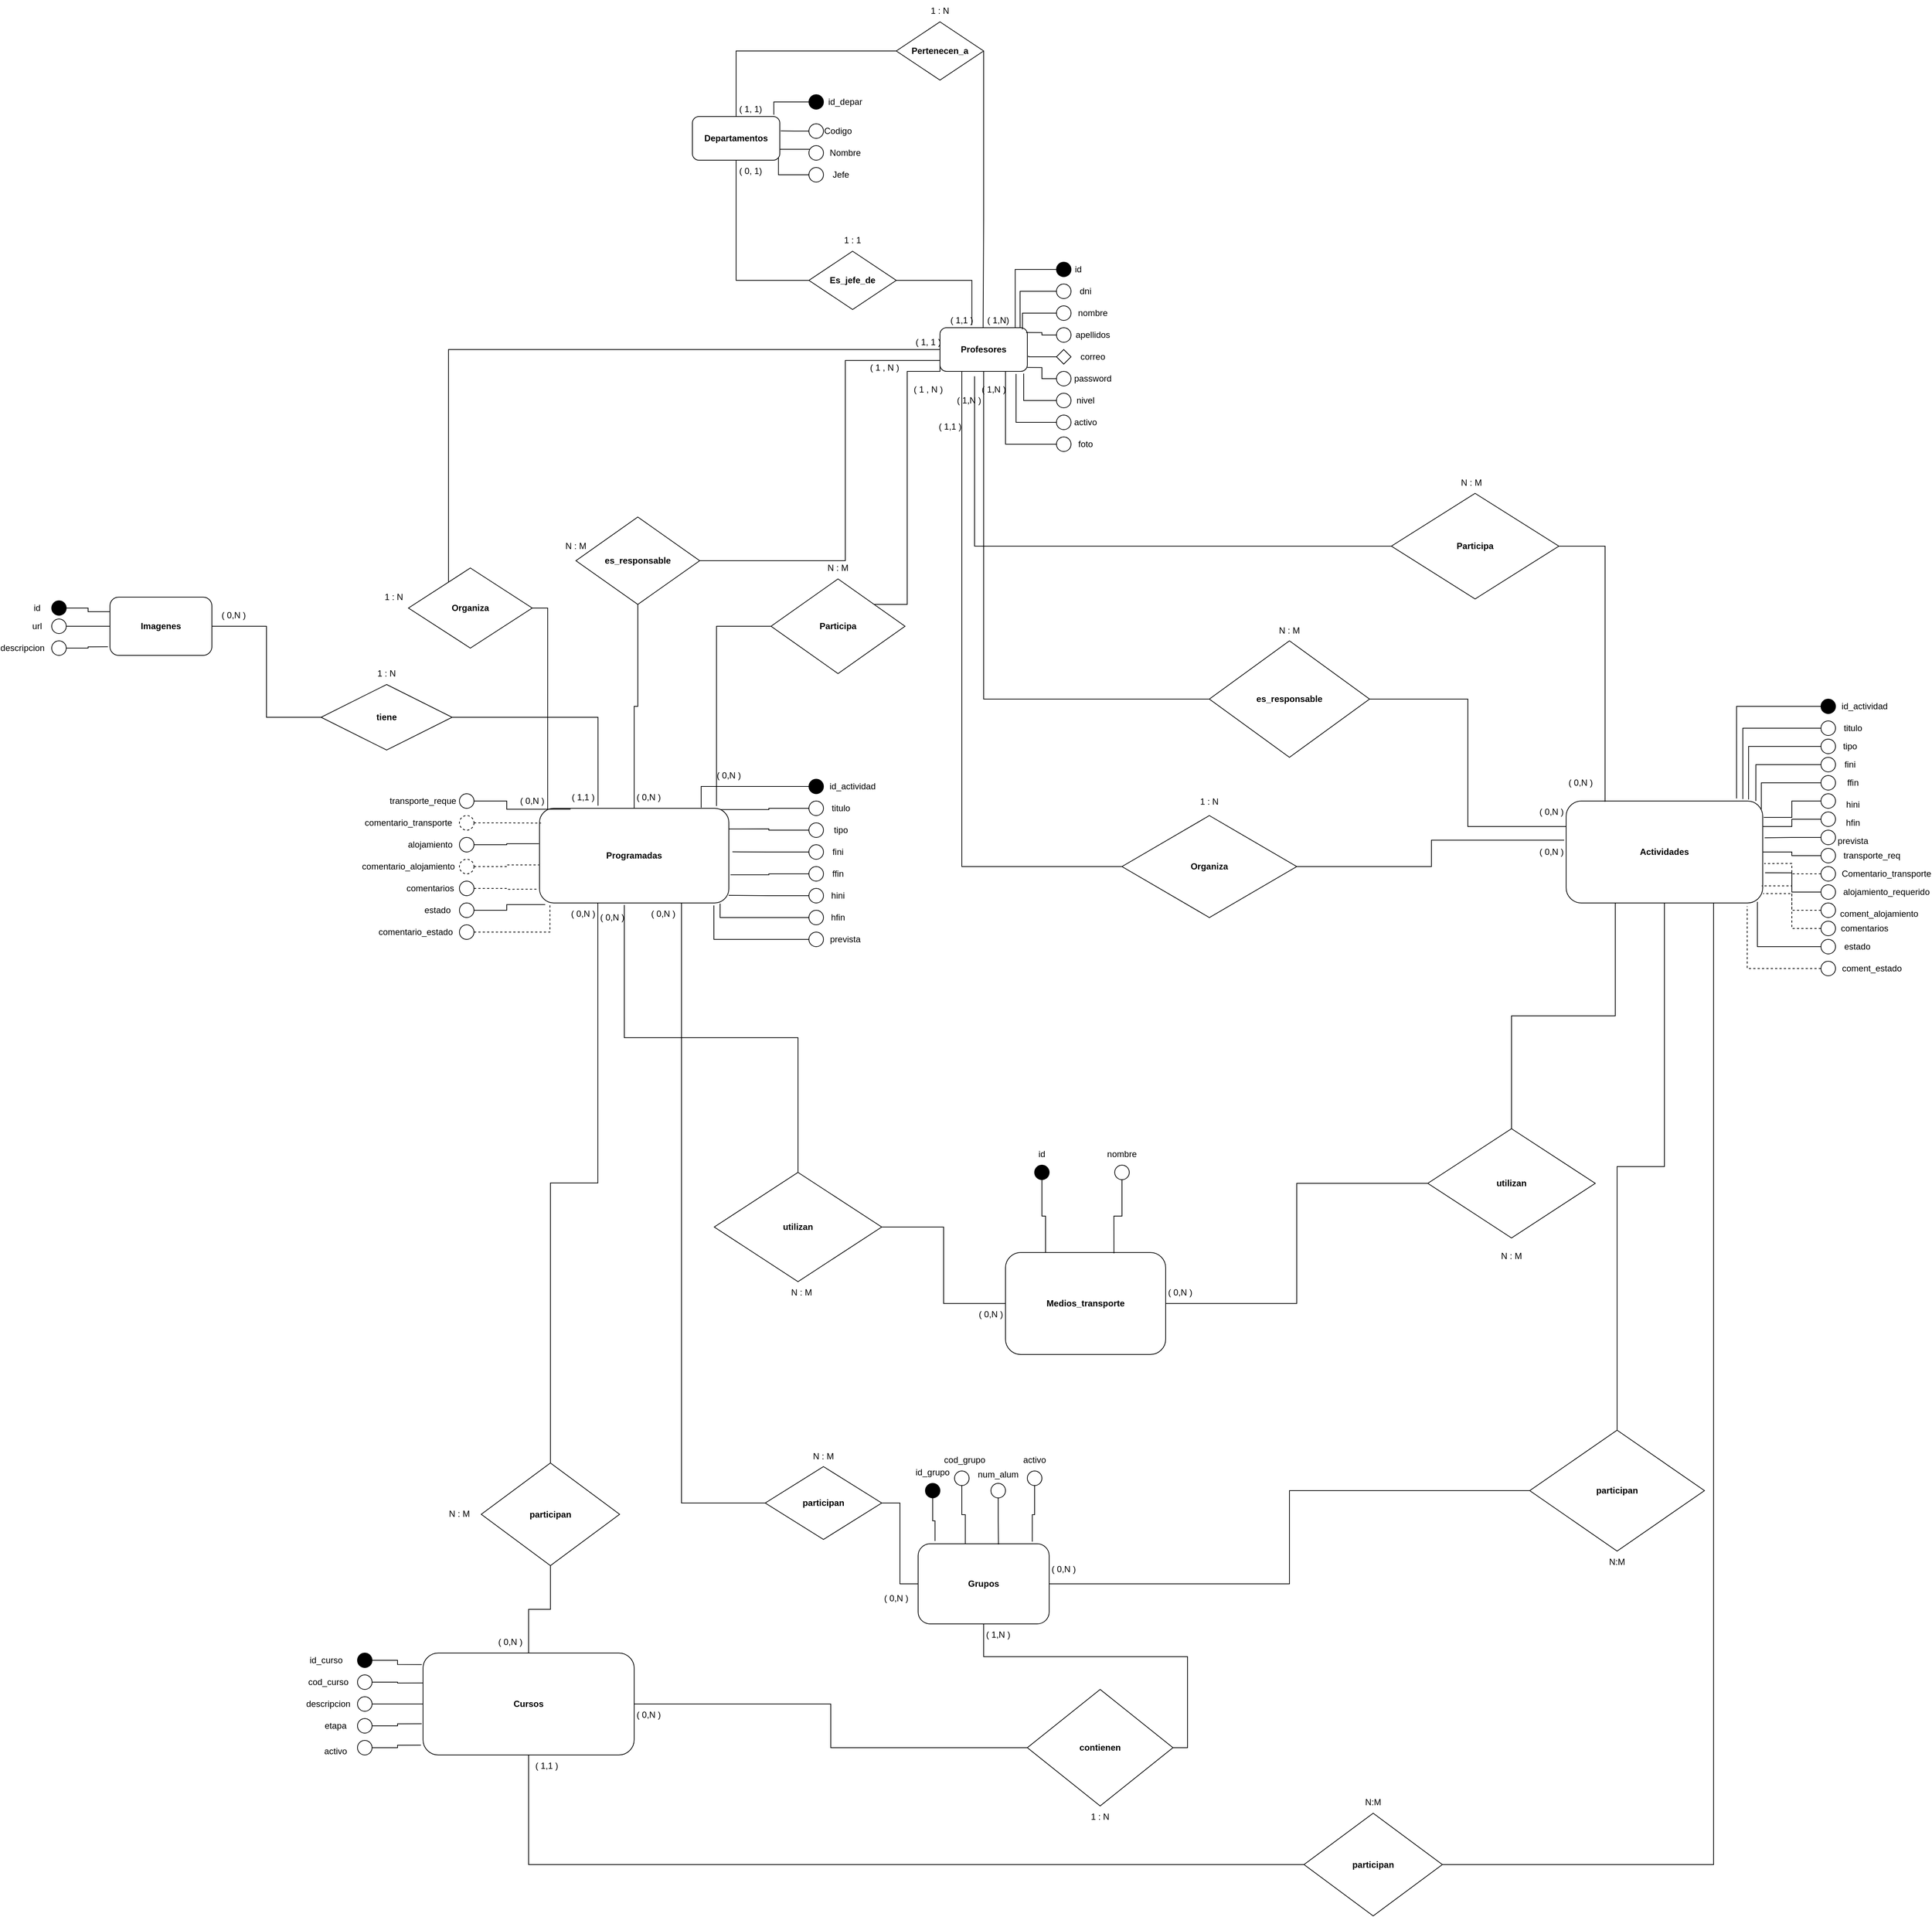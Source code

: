 <mxfile version="24.2.5" type="device">
  <diagram name="Página-1" id="hUcZO4ZqT3Zod9HMAM9R">
    <mxGraphModel dx="2654" dy="1806" grid="1" gridSize="10" guides="1" tooltips="1" connect="1" arrows="1" fold="1" page="1" pageScale="1" pageWidth="827" pageHeight="1169" math="0" shadow="0">
      <root>
        <mxCell id="0" />
        <mxCell id="1" parent="0" />
        <mxCell id="KDI1AZRBaCZqvOvZHwoN-2" value="Pertenecen_a" style="rhombus;whiteSpace=wrap;html=1;fontStyle=1" vertex="1" parent="1">
          <mxGeometry x="370" y="-280" width="120" height="80" as="geometry" />
        </mxCell>
        <mxCell id="KDI1AZRBaCZqvOvZHwoN-87" style="edgeStyle=orthogonalEdgeStyle;rounded=0;orthogonalLoop=1;jettySize=auto;html=1;entryX=0.365;entryY=-0.06;entryDx=0;entryDy=0;entryPerimeter=0;endArrow=none;endFill=0;" edge="1" parent="1" source="KDI1AZRBaCZqvOvZHwoN-3" target="KDI1AZRBaCZqvOvZHwoN-23">
          <mxGeometry relative="1" as="geometry">
            <mxPoint x="460" y="75" as="targetPoint" />
          </mxGeometry>
        </mxCell>
        <mxCell id="KDI1AZRBaCZqvOvZHwoN-3" value="Es_jefe_de" style="rhombus;whiteSpace=wrap;html=1;fontStyle=1" vertex="1" parent="1">
          <mxGeometry x="250" y="35" width="120" height="80" as="geometry" />
        </mxCell>
        <mxCell id="KDI1AZRBaCZqvOvZHwoN-5" value="" style="endArrow=none;html=1;rounded=0;exitX=0;exitY=0.5;exitDx=0;exitDy=0;entryX=0.5;entryY=1;entryDx=0;entryDy=0;" edge="1" parent="1" source="KDI1AZRBaCZqvOvZHwoN-3" target="KDI1AZRBaCZqvOvZHwoN-19">
          <mxGeometry width="50" height="50" relative="1" as="geometry">
            <mxPoint x="210" y="290" as="sourcePoint" />
            <mxPoint x="110.4" y="202.4" as="targetPoint" />
            <Array as="points">
              <mxPoint x="150" y="75" />
            </Array>
          </mxGeometry>
        </mxCell>
        <mxCell id="KDI1AZRBaCZqvOvZHwoN-6" value="" style="endArrow=none;html=1;rounded=0;entryX=0;entryY=0.5;entryDx=0;entryDy=0;exitX=0.5;exitY=0;exitDx=0;exitDy=0;" edge="1" parent="1" source="KDI1AZRBaCZqvOvZHwoN-19" target="KDI1AZRBaCZqvOvZHwoN-2">
          <mxGeometry width="50" height="50" relative="1" as="geometry">
            <mxPoint x="110" y="138" as="sourcePoint" />
            <mxPoint x="160" y="90" as="targetPoint" />
            <Array as="points">
              <mxPoint x="150" y="-240" />
            </Array>
          </mxGeometry>
        </mxCell>
        <mxCell id="KDI1AZRBaCZqvOvZHwoN-7" value="" style="endArrow=none;html=1;rounded=0;entryX=0.577;entryY=-0.067;entryDx=0;entryDy=0;entryPerimeter=0;exitX=1;exitY=0.5;exitDx=0;exitDy=0;" edge="1" parent="1" source="KDI1AZRBaCZqvOvZHwoN-2">
          <mxGeometry width="50" height="50" relative="1" as="geometry">
            <mxPoint x="350" y="80" as="sourcePoint" />
            <mxPoint x="489.24" y="145.98" as="targetPoint" />
            <Array as="points">
              <mxPoint x="490" y="-10" />
            </Array>
          </mxGeometry>
        </mxCell>
        <mxCell id="KDI1AZRBaCZqvOvZHwoN-19" value="Departamentos" style="rounded=1;whiteSpace=wrap;html=1;fontStyle=1" vertex="1" parent="1">
          <mxGeometry x="90" y="-150" width="120" height="60" as="geometry" />
        </mxCell>
        <mxCell id="KDI1AZRBaCZqvOvZHwoN-20" value="" style="ellipse;whiteSpace=wrap;html=1;aspect=fixed;fillColor=#000000;" vertex="1" parent="1">
          <mxGeometry x="250" y="-180" width="20" height="20" as="geometry" />
        </mxCell>
        <mxCell id="KDI1AZRBaCZqvOvZHwoN-22" value="id_depar" style="text;html=1;align=center;verticalAlign=middle;whiteSpace=wrap;rounded=0;" vertex="1" parent="1">
          <mxGeometry x="270" y="-185" width="60" height="30" as="geometry" />
        </mxCell>
        <mxCell id="KDI1AZRBaCZqvOvZHwoN-23" value="Profesores" style="rounded=1;whiteSpace=wrap;html=1;fontStyle=1" vertex="1" parent="1">
          <mxGeometry x="430" y="140" width="120" height="60" as="geometry" />
        </mxCell>
        <mxCell id="KDI1AZRBaCZqvOvZHwoN-24" value="" style="ellipse;whiteSpace=wrap;html=1;aspect=fixed;" vertex="1" parent="1">
          <mxGeometry x="250" y="-140" width="20" height="20" as="geometry" />
        </mxCell>
        <mxCell id="KDI1AZRBaCZqvOvZHwoN-25" style="edgeStyle=orthogonalEdgeStyle;rounded=0;orthogonalLoop=1;jettySize=auto;html=1;entryX=1.01;entryY=0.329;entryDx=0;entryDy=0;entryPerimeter=0;endArrow=none;endFill=0;" edge="1" parent="1" source="KDI1AZRBaCZqvOvZHwoN-24" target="KDI1AZRBaCZqvOvZHwoN-19">
          <mxGeometry relative="1" as="geometry" />
        </mxCell>
        <mxCell id="KDI1AZRBaCZqvOvZHwoN-26" value="Codigo" style="text;html=1;align=center;verticalAlign=middle;whiteSpace=wrap;rounded=0;" vertex="1" parent="1">
          <mxGeometry x="260" y="-145" width="60" height="30" as="geometry" />
        </mxCell>
        <mxCell id="KDI1AZRBaCZqvOvZHwoN-28" style="edgeStyle=orthogonalEdgeStyle;rounded=0;orthogonalLoop=1;jettySize=auto;html=1;entryX=1;entryY=0.75;entryDx=0;entryDy=0;endArrow=none;endFill=0;" edge="1" parent="1" source="KDI1AZRBaCZqvOvZHwoN-27" target="KDI1AZRBaCZqvOvZHwoN-19">
          <mxGeometry relative="1" as="geometry">
            <Array as="points">
              <mxPoint x="240" y="-105" />
              <mxPoint x="240" y="-105" />
            </Array>
          </mxGeometry>
        </mxCell>
        <mxCell id="KDI1AZRBaCZqvOvZHwoN-27" value="" style="ellipse;whiteSpace=wrap;html=1;aspect=fixed;" vertex="1" parent="1">
          <mxGeometry x="250" y="-110" width="20" height="20" as="geometry" />
        </mxCell>
        <mxCell id="KDI1AZRBaCZqvOvZHwoN-29" value="" style="ellipse;whiteSpace=wrap;html=1;aspect=fixed;" vertex="1" parent="1">
          <mxGeometry x="250" y="-80" width="20" height="20" as="geometry" />
        </mxCell>
        <mxCell id="KDI1AZRBaCZqvOvZHwoN-30" style="edgeStyle=orthogonalEdgeStyle;rounded=0;orthogonalLoop=1;jettySize=auto;html=1;entryX=0.985;entryY=0.944;entryDx=0;entryDy=0;entryPerimeter=0;endArrow=none;endFill=0;" edge="1" parent="1" source="KDI1AZRBaCZqvOvZHwoN-29" target="KDI1AZRBaCZqvOvZHwoN-19">
          <mxGeometry relative="1" as="geometry" />
        </mxCell>
        <mxCell id="KDI1AZRBaCZqvOvZHwoN-31" value="Nombre" style="text;html=1;align=center;verticalAlign=middle;whiteSpace=wrap;rounded=0;" vertex="1" parent="1">
          <mxGeometry x="270" y="-115" width="60" height="30" as="geometry" />
        </mxCell>
        <mxCell id="KDI1AZRBaCZqvOvZHwoN-32" value="Jefe" style="text;html=1;align=center;verticalAlign=middle;whiteSpace=wrap;rounded=0;" vertex="1" parent="1">
          <mxGeometry x="264" y="-85" width="60" height="30" as="geometry" />
        </mxCell>
        <mxCell id="KDI1AZRBaCZqvOvZHwoN-33" value="( 1, 1)" style="text;html=1;align=center;verticalAlign=middle;whiteSpace=wrap;rounded=0;" vertex="1" parent="1">
          <mxGeometry x="140" y="-175" width="60" height="30" as="geometry" />
        </mxCell>
        <mxCell id="KDI1AZRBaCZqvOvZHwoN-34" value="( 0, 1)" style="text;html=1;align=center;verticalAlign=middle;whiteSpace=wrap;rounded=0;" vertex="1" parent="1">
          <mxGeometry x="140" y="-90" width="60" height="30" as="geometry" />
        </mxCell>
        <mxCell id="KDI1AZRBaCZqvOvZHwoN-35" value="1 : N" style="text;html=1;align=center;verticalAlign=middle;whiteSpace=wrap;rounded=0;" vertex="1" parent="1">
          <mxGeometry x="400" y="-310" width="60" height="30" as="geometry" />
        </mxCell>
        <mxCell id="KDI1AZRBaCZqvOvZHwoN-36" value="1 : 1" style="text;html=1;align=center;verticalAlign=middle;whiteSpace=wrap;rounded=0;" vertex="1" parent="1">
          <mxGeometry x="280" y="5" width="60" height="30" as="geometry" />
        </mxCell>
        <mxCell id="KDI1AZRBaCZqvOvZHwoN-38" value="" style="ellipse;whiteSpace=wrap;html=1;aspect=fixed;fillColor=#000000;" vertex="1" parent="1">
          <mxGeometry x="590" y="50" width="20" height="20" as="geometry" />
        </mxCell>
        <mxCell id="KDI1AZRBaCZqvOvZHwoN-39" style="edgeStyle=orthogonalEdgeStyle;rounded=0;orthogonalLoop=1;jettySize=auto;html=1;entryX=0.861;entryY=-0.008;entryDx=0;entryDy=0;entryPerimeter=0;endArrow=none;endFill=0;" edge="1" parent="1" source="KDI1AZRBaCZqvOvZHwoN-38" target="KDI1AZRBaCZqvOvZHwoN-23">
          <mxGeometry relative="1" as="geometry" />
        </mxCell>
        <mxCell id="KDI1AZRBaCZqvOvZHwoN-40" value="id" style="text;html=1;align=center;verticalAlign=middle;whiteSpace=wrap;rounded=0;" vertex="1" parent="1">
          <mxGeometry x="590" y="45" width="60" height="30" as="geometry" />
        </mxCell>
        <mxCell id="KDI1AZRBaCZqvOvZHwoN-41" value="" style="ellipse;whiteSpace=wrap;html=1;aspect=fixed;" vertex="1" parent="1">
          <mxGeometry x="590" y="80" width="20" height="20" as="geometry" />
        </mxCell>
        <mxCell id="KDI1AZRBaCZqvOvZHwoN-42" value="" style="ellipse;whiteSpace=wrap;html=1;aspect=fixed;" vertex="1" parent="1">
          <mxGeometry x="590" y="110" width="20" height="20" as="geometry" />
        </mxCell>
        <mxCell id="KDI1AZRBaCZqvOvZHwoN-57" style="edgeStyle=orthogonalEdgeStyle;rounded=0;orthogonalLoop=1;jettySize=auto;html=1;entryX=0.75;entryY=1;entryDx=0;entryDy=0;endArrow=none;endFill=0;" edge="1" parent="1" source="KDI1AZRBaCZqvOvZHwoN-44" target="KDI1AZRBaCZqvOvZHwoN-23">
          <mxGeometry relative="1" as="geometry" />
        </mxCell>
        <mxCell id="KDI1AZRBaCZqvOvZHwoN-44" value="" style="ellipse;whiteSpace=wrap;html=1;aspect=fixed;" vertex="1" parent="1">
          <mxGeometry x="590" y="290" width="20" height="20" as="geometry" />
        </mxCell>
        <mxCell id="KDI1AZRBaCZqvOvZHwoN-45" value="" style="ellipse;whiteSpace=wrap;html=1;aspect=fixed;" vertex="1" parent="1">
          <mxGeometry x="590" y="230" width="20" height="20" as="geometry" />
        </mxCell>
        <mxCell id="KDI1AZRBaCZqvOvZHwoN-47" value="" style="ellipse;whiteSpace=wrap;html=1;aspect=fixed;" vertex="1" parent="1">
          <mxGeometry x="590" y="140" width="20" height="20" as="geometry" />
        </mxCell>
        <mxCell id="KDI1AZRBaCZqvOvZHwoN-48" value="" style="ellipse;whiteSpace=wrap;html=1;aspect=fixed;" vertex="1" parent="1">
          <mxGeometry x="590" y="200" width="20" height="20" as="geometry" />
        </mxCell>
        <mxCell id="KDI1AZRBaCZqvOvZHwoN-49" value="" style="ellipse;whiteSpace=wrap;html=1;aspect=fixed;" vertex="1" parent="1">
          <mxGeometry x="590" y="260" width="20" height="20" as="geometry" />
        </mxCell>
        <mxCell id="KDI1AZRBaCZqvOvZHwoN-50" style="edgeStyle=orthogonalEdgeStyle;rounded=0;orthogonalLoop=1;jettySize=auto;html=1;entryX=0.917;entryY=0;entryDx=0;entryDy=0;entryPerimeter=0;endArrow=none;endFill=0;" edge="1" parent="1" source="KDI1AZRBaCZqvOvZHwoN-41" target="KDI1AZRBaCZqvOvZHwoN-23">
          <mxGeometry relative="1" as="geometry" />
        </mxCell>
        <mxCell id="KDI1AZRBaCZqvOvZHwoN-51" style="edgeStyle=orthogonalEdgeStyle;rounded=0;orthogonalLoop=1;jettySize=auto;html=1;entryX=0.944;entryY=0.038;entryDx=0;entryDy=0;entryPerimeter=0;endArrow=none;endFill=0;" edge="1" parent="1" source="KDI1AZRBaCZqvOvZHwoN-42" target="KDI1AZRBaCZqvOvZHwoN-23">
          <mxGeometry relative="1" as="geometry" />
        </mxCell>
        <mxCell id="KDI1AZRBaCZqvOvZHwoN-52" style="edgeStyle=orthogonalEdgeStyle;rounded=0;orthogonalLoop=1;jettySize=auto;html=1;entryX=0.986;entryY=0.111;entryDx=0;entryDy=0;entryPerimeter=0;endArrow=none;endFill=0;" edge="1" parent="1" source="KDI1AZRBaCZqvOvZHwoN-47" target="KDI1AZRBaCZqvOvZHwoN-23">
          <mxGeometry relative="1" as="geometry" />
        </mxCell>
        <mxCell id="KDI1AZRBaCZqvOvZHwoN-53" style="edgeStyle=orthogonalEdgeStyle;rounded=0;orthogonalLoop=1;jettySize=auto;html=1;entryX=1.013;entryY=0.645;entryDx=0;entryDy=0;entryPerimeter=0;endArrow=none;endFill=0;" edge="1" parent="1" target="KDI1AZRBaCZqvOvZHwoN-23">
          <mxGeometry relative="1" as="geometry">
            <mxPoint x="590" y="180" as="sourcePoint" />
          </mxGeometry>
        </mxCell>
        <mxCell id="KDI1AZRBaCZqvOvZHwoN-54" style="edgeStyle=orthogonalEdgeStyle;rounded=0;orthogonalLoop=1;jettySize=auto;html=1;entryX=0.999;entryY=0.911;entryDx=0;entryDy=0;entryPerimeter=0;endArrow=none;endFill=0;" edge="1" parent="1" source="KDI1AZRBaCZqvOvZHwoN-48" target="KDI1AZRBaCZqvOvZHwoN-23">
          <mxGeometry relative="1" as="geometry" />
        </mxCell>
        <mxCell id="KDI1AZRBaCZqvOvZHwoN-55" style="edgeStyle=orthogonalEdgeStyle;rounded=0;orthogonalLoop=1;jettySize=auto;html=1;entryX=0.958;entryY=1.049;entryDx=0;entryDy=0;entryPerimeter=0;endArrow=none;endFill=0;" edge="1" parent="1" source="KDI1AZRBaCZqvOvZHwoN-45" target="KDI1AZRBaCZqvOvZHwoN-23">
          <mxGeometry relative="1" as="geometry" />
        </mxCell>
        <mxCell id="KDI1AZRBaCZqvOvZHwoN-56" style="edgeStyle=orthogonalEdgeStyle;rounded=0;orthogonalLoop=1;jettySize=auto;html=1;entryX=0.871;entryY=1.059;entryDx=0;entryDy=0;entryPerimeter=0;endArrow=none;endFill=0;" edge="1" parent="1" source="KDI1AZRBaCZqvOvZHwoN-49" target="KDI1AZRBaCZqvOvZHwoN-23">
          <mxGeometry relative="1" as="geometry" />
        </mxCell>
        <mxCell id="KDI1AZRBaCZqvOvZHwoN-58" value="dni" style="text;html=1;align=center;verticalAlign=middle;whiteSpace=wrap;rounded=0;" vertex="1" parent="1">
          <mxGeometry x="600" y="75" width="60" height="30" as="geometry" />
        </mxCell>
        <mxCell id="KDI1AZRBaCZqvOvZHwoN-59" value="nombre" style="text;html=1;align=center;verticalAlign=middle;whiteSpace=wrap;rounded=0;" vertex="1" parent="1">
          <mxGeometry x="610" y="105" width="60" height="30" as="geometry" />
        </mxCell>
        <mxCell id="KDI1AZRBaCZqvOvZHwoN-60" value="apellidos" style="text;html=1;align=center;verticalAlign=middle;whiteSpace=wrap;rounded=0;" vertex="1" parent="1">
          <mxGeometry x="610" y="135" width="60" height="30" as="geometry" />
        </mxCell>
        <mxCell id="KDI1AZRBaCZqvOvZHwoN-61" value="correo" style="text;html=1;align=center;verticalAlign=middle;whiteSpace=wrap;rounded=0;" vertex="1" parent="1">
          <mxGeometry x="610" y="165" width="60" height="30" as="geometry" />
        </mxCell>
        <mxCell id="KDI1AZRBaCZqvOvZHwoN-62" value="password" style="text;html=1;align=center;verticalAlign=middle;whiteSpace=wrap;rounded=0;" vertex="1" parent="1">
          <mxGeometry x="610" y="195" width="60" height="30" as="geometry" />
        </mxCell>
        <mxCell id="KDI1AZRBaCZqvOvZHwoN-63" value="nivel" style="text;html=1;align=center;verticalAlign=middle;whiteSpace=wrap;rounded=0;" vertex="1" parent="1">
          <mxGeometry x="600" y="225" width="60" height="30" as="geometry" />
        </mxCell>
        <mxCell id="KDI1AZRBaCZqvOvZHwoN-64" value="activo" style="text;html=1;align=center;verticalAlign=middle;whiteSpace=wrap;rounded=0;" vertex="1" parent="1">
          <mxGeometry x="600" y="255" width="60" height="30" as="geometry" />
        </mxCell>
        <mxCell id="KDI1AZRBaCZqvOvZHwoN-65" value="foto" style="text;html=1;align=center;verticalAlign=middle;whiteSpace=wrap;rounded=0;" vertex="1" parent="1">
          <mxGeometry x="600" y="285" width="60" height="30" as="geometry" />
        </mxCell>
        <mxCell id="KDI1AZRBaCZqvOvZHwoN-66" value="( 1,N)" style="text;html=1;align=center;verticalAlign=middle;whiteSpace=wrap;rounded=0;" vertex="1" parent="1">
          <mxGeometry x="480" y="115" width="60" height="30" as="geometry" />
        </mxCell>
        <mxCell id="KDI1AZRBaCZqvOvZHwoN-67" value="( 1,1 )" style="text;html=1;align=center;verticalAlign=middle;whiteSpace=wrap;rounded=0;" vertex="1" parent="1">
          <mxGeometry x="430" y="115" width="60" height="30" as="geometry" />
        </mxCell>
        <mxCell id="KDI1AZRBaCZqvOvZHwoN-82" style="edgeStyle=orthogonalEdgeStyle;rounded=0;orthogonalLoop=1;jettySize=auto;html=1;entryX=0;entryY=0.5;entryDx=0;entryDy=0;endArrow=none;endFill=0;" edge="1" parent="1" source="KDI1AZRBaCZqvOvZHwoN-70" target="KDI1AZRBaCZqvOvZHwoN-23">
          <mxGeometry relative="1" as="geometry">
            <Array as="points">
              <mxPoint x="-245" y="170" />
            </Array>
          </mxGeometry>
        </mxCell>
        <mxCell id="KDI1AZRBaCZqvOvZHwoN-70" value="Organiza" style="rhombus;whiteSpace=wrap;html=1;fontStyle=1" vertex="1" parent="1">
          <mxGeometry x="-300" y="470" width="170" height="110" as="geometry" />
        </mxCell>
        <mxCell id="KDI1AZRBaCZqvOvZHwoN-78" style="edgeStyle=orthogonalEdgeStyle;rounded=0;orthogonalLoop=1;jettySize=auto;html=1;endArrow=none;endFill=0;" edge="1" parent="1" source="KDI1AZRBaCZqvOvZHwoN-73" target="KDI1AZRBaCZqvOvZHwoN-77">
          <mxGeometry relative="1" as="geometry" />
        </mxCell>
        <mxCell id="KDI1AZRBaCZqvOvZHwoN-88" style="edgeStyle=orthogonalEdgeStyle;rounded=0;orthogonalLoop=1;jettySize=auto;html=1;entryX=0;entryY=0.75;entryDx=0;entryDy=0;endArrow=none;endFill=0;" edge="1" parent="1" source="KDI1AZRBaCZqvOvZHwoN-73" target="KDI1AZRBaCZqvOvZHwoN-23">
          <mxGeometry relative="1" as="geometry">
            <Array as="points">
              <mxPoint x="300" y="185" />
            </Array>
          </mxGeometry>
        </mxCell>
        <mxCell id="KDI1AZRBaCZqvOvZHwoN-73" value="es_responsable" style="rhombus;whiteSpace=wrap;html=1;fontStyle=1" vertex="1" parent="1">
          <mxGeometry x="-70" y="400" width="170" height="120" as="geometry" />
        </mxCell>
        <mxCell id="KDI1AZRBaCZqvOvZHwoN-76" style="edgeStyle=orthogonalEdgeStyle;rounded=0;orthogonalLoop=1;jettySize=auto;html=1;endArrow=none;endFill=0;entryX=0;entryY=0.75;entryDx=0;entryDy=0;" edge="1" parent="1" source="KDI1AZRBaCZqvOvZHwoN-74" target="KDI1AZRBaCZqvOvZHwoN-23">
          <mxGeometry relative="1" as="geometry">
            <mxPoint x="470" y="440" as="targetPoint" />
            <Array as="points">
              <mxPoint x="385" y="520" />
              <mxPoint x="385" y="200" />
              <mxPoint x="430" y="200" />
            </Array>
          </mxGeometry>
        </mxCell>
        <mxCell id="KDI1AZRBaCZqvOvZHwoN-74" value="Participa" style="rhombus;whiteSpace=wrap;html=1;fontStyle=1" vertex="1" parent="1">
          <mxGeometry x="198" y="485" width="184" height="130" as="geometry" />
        </mxCell>
        <mxCell id="KDI1AZRBaCZqvOvZHwoN-77" value="Programadas" style="rounded=1;whiteSpace=wrap;html=1;fontStyle=1" vertex="1" parent="1">
          <mxGeometry x="-120" y="800" width="260" height="130" as="geometry" />
        </mxCell>
        <mxCell id="KDI1AZRBaCZqvOvZHwoN-79" style="edgeStyle=orthogonalEdgeStyle;rounded=0;orthogonalLoop=1;jettySize=auto;html=1;entryX=0.935;entryY=-0.024;entryDx=0;entryDy=0;entryPerimeter=0;endArrow=none;endFill=0;" edge="1" parent="1" source="KDI1AZRBaCZqvOvZHwoN-74" target="KDI1AZRBaCZqvOvZHwoN-77">
          <mxGeometry relative="1" as="geometry" />
        </mxCell>
        <mxCell id="KDI1AZRBaCZqvOvZHwoN-81" style="edgeStyle=orthogonalEdgeStyle;rounded=0;orthogonalLoop=1;jettySize=auto;html=1;entryX=0.043;entryY=0.013;entryDx=0;entryDy=0;entryPerimeter=0;endArrow=none;endFill=0;" edge="1" parent="1" source="KDI1AZRBaCZqvOvZHwoN-70" target="KDI1AZRBaCZqvOvZHwoN-77">
          <mxGeometry relative="1" as="geometry" />
        </mxCell>
        <mxCell id="KDI1AZRBaCZqvOvZHwoN-86" style="edgeStyle=orthogonalEdgeStyle;rounded=0;orthogonalLoop=1;jettySize=auto;html=1;entryX=0.932;entryY=-0.041;entryDx=0;entryDy=0;entryPerimeter=0;endArrow=none;endFill=0;" edge="1" parent="1" source="KDI1AZRBaCZqvOvZHwoN-20" target="KDI1AZRBaCZqvOvZHwoN-19">
          <mxGeometry relative="1" as="geometry" />
        </mxCell>
        <mxCell id="KDI1AZRBaCZqvOvZHwoN-89" value="1 : N" style="text;html=1;align=center;verticalAlign=middle;whiteSpace=wrap;rounded=0;" vertex="1" parent="1">
          <mxGeometry x="-350" y="495" width="60" height="30" as="geometry" />
        </mxCell>
        <mxCell id="KDI1AZRBaCZqvOvZHwoN-90" value="N : M" style="text;html=1;align=center;verticalAlign=middle;whiteSpace=wrap;rounded=0;" vertex="1" parent="1">
          <mxGeometry x="-100" y="425" width="60" height="30" as="geometry" />
        </mxCell>
        <mxCell id="KDI1AZRBaCZqvOvZHwoN-91" value="N : M" style="text;html=1;align=center;verticalAlign=middle;whiteSpace=wrap;rounded=0;" vertex="1" parent="1">
          <mxGeometry x="260" y="455" width="60" height="30" as="geometry" />
        </mxCell>
        <mxCell id="KDI1AZRBaCZqvOvZHwoN-92" value="( 1, 1 )" style="text;html=1;align=center;verticalAlign=middle;whiteSpace=wrap;rounded=0;" vertex="1" parent="1">
          <mxGeometry x="384" y="145" width="60" height="30" as="geometry" />
        </mxCell>
        <mxCell id="KDI1AZRBaCZqvOvZHwoN-93" value="( 1 , N )" style="text;html=1;align=center;verticalAlign=middle;whiteSpace=wrap;rounded=0;" vertex="1" parent="1">
          <mxGeometry x="324" y="180" width="60" height="30" as="geometry" />
        </mxCell>
        <mxCell id="KDI1AZRBaCZqvOvZHwoN-94" value="( 1 , N )" style="text;html=1;align=center;verticalAlign=middle;whiteSpace=wrap;rounded=0;" vertex="1" parent="1">
          <mxGeometry x="384" y="210" width="60" height="30" as="geometry" />
        </mxCell>
        <mxCell id="KDI1AZRBaCZqvOvZHwoN-96" value="" style="ellipse;whiteSpace=wrap;html=1;aspect=fixed;fillColor=#000000;" vertex="1" parent="1">
          <mxGeometry x="250" y="760" width="20" height="20" as="geometry" />
        </mxCell>
        <mxCell id="KDI1AZRBaCZqvOvZHwoN-97" value="" style="ellipse;whiteSpace=wrap;html=1;aspect=fixed;" vertex="1" parent="1">
          <mxGeometry x="250" y="910" width="20" height="20" as="geometry" />
        </mxCell>
        <mxCell id="KDI1AZRBaCZqvOvZHwoN-98" value="" style="ellipse;whiteSpace=wrap;html=1;aspect=fixed;" vertex="1" parent="1">
          <mxGeometry x="250" y="940" width="20" height="20" as="geometry" />
        </mxCell>
        <mxCell id="KDI1AZRBaCZqvOvZHwoN-99" value="" style="ellipse;whiteSpace=wrap;html=1;aspect=fixed;" vertex="1" parent="1">
          <mxGeometry x="250" y="790" width="20" height="20" as="geometry" />
        </mxCell>
        <mxCell id="KDI1AZRBaCZqvOvZHwoN-119" style="edgeStyle=orthogonalEdgeStyle;rounded=0;orthogonalLoop=1;jettySize=auto;html=1;entryX=1.001;entryY=0.218;entryDx=0;entryDy=0;entryPerimeter=0;endArrow=none;endFill=0;" edge="1" parent="1" source="KDI1AZRBaCZqvOvZHwoN-100" target="KDI1AZRBaCZqvOvZHwoN-77">
          <mxGeometry relative="1" as="geometry">
            <mxPoint x="150" y="830" as="targetPoint" />
          </mxGeometry>
        </mxCell>
        <mxCell id="KDI1AZRBaCZqvOvZHwoN-100" value="" style="ellipse;whiteSpace=wrap;html=1;aspect=fixed;" vertex="1" parent="1">
          <mxGeometry x="250" y="820" width="20" height="20" as="geometry" />
        </mxCell>
        <mxCell id="KDI1AZRBaCZqvOvZHwoN-101" value="" style="ellipse;whiteSpace=wrap;html=1;aspect=fixed;" vertex="1" parent="1">
          <mxGeometry x="250" y="850" width="20" height="20" as="geometry" />
        </mxCell>
        <mxCell id="KDI1AZRBaCZqvOvZHwoN-102" value="" style="ellipse;whiteSpace=wrap;html=1;aspect=fixed;" vertex="1" parent="1">
          <mxGeometry x="250" y="880" width="20" height="20" as="geometry" />
        </mxCell>
        <mxCell id="KDI1AZRBaCZqvOvZHwoN-103" value="" style="ellipse;whiteSpace=wrap;html=1;aspect=fixed;" vertex="1" parent="1">
          <mxGeometry x="250" y="970" width="20" height="20" as="geometry" />
        </mxCell>
        <mxCell id="KDI1AZRBaCZqvOvZHwoN-104" value="" style="ellipse;whiteSpace=wrap;html=1;aspect=fixed;dashed=1;" vertex="1" parent="1">
          <mxGeometry x="-230" y="810" width="20" height="20" as="geometry" />
        </mxCell>
        <mxCell id="KDI1AZRBaCZqvOvZHwoN-105" value="" style="ellipse;whiteSpace=wrap;html=1;aspect=fixed;dashed=1;" vertex="1" parent="1">
          <mxGeometry x="-230" y="870" width="20" height="20" as="geometry" />
        </mxCell>
        <mxCell id="KDI1AZRBaCZqvOvZHwoN-106" value="" style="ellipse;whiteSpace=wrap;html=1;aspect=fixed;" vertex="1" parent="1">
          <mxGeometry x="-230" y="960" width="20" height="20" as="geometry" />
        </mxCell>
        <mxCell id="KDI1AZRBaCZqvOvZHwoN-107" value="" style="ellipse;whiteSpace=wrap;html=1;aspect=fixed;" vertex="1" parent="1">
          <mxGeometry x="-230" y="900" width="20" height="20" as="geometry" />
        </mxCell>
        <mxCell id="KDI1AZRBaCZqvOvZHwoN-108" value="" style="ellipse;whiteSpace=wrap;html=1;aspect=fixed;" vertex="1" parent="1">
          <mxGeometry x="-230" y="930" width="20" height="20" as="geometry" />
        </mxCell>
        <mxCell id="KDI1AZRBaCZqvOvZHwoN-109" value="" style="ellipse;whiteSpace=wrap;html=1;aspect=fixed;" vertex="1" parent="1">
          <mxGeometry x="-230" y="840" width="20" height="20" as="geometry" />
        </mxCell>
        <mxCell id="KDI1AZRBaCZqvOvZHwoN-110" value="" style="ellipse;whiteSpace=wrap;html=1;aspect=fixed;" vertex="1" parent="1">
          <mxGeometry x="-230" y="780" width="20" height="20" as="geometry" />
        </mxCell>
        <mxCell id="KDI1AZRBaCZqvOvZHwoN-111" style="edgeStyle=orthogonalEdgeStyle;rounded=0;orthogonalLoop=1;jettySize=auto;html=1;entryX=0.854;entryY=-0.007;entryDx=0;entryDy=0;entryPerimeter=0;endArrow=none;endFill=0;" edge="1" parent="1" source="KDI1AZRBaCZqvOvZHwoN-96" target="KDI1AZRBaCZqvOvZHwoN-77">
          <mxGeometry relative="1" as="geometry" />
        </mxCell>
        <mxCell id="KDI1AZRBaCZqvOvZHwoN-112" style="edgeStyle=orthogonalEdgeStyle;rounded=0;orthogonalLoop=1;jettySize=auto;html=1;entryX=0.956;entryY=0.013;entryDx=0;entryDy=0;entryPerimeter=0;endArrow=none;endFill=0;" edge="1" parent="1" source="KDI1AZRBaCZqvOvZHwoN-99" target="KDI1AZRBaCZqvOvZHwoN-77">
          <mxGeometry relative="1" as="geometry" />
        </mxCell>
        <mxCell id="KDI1AZRBaCZqvOvZHwoN-114" style="edgeStyle=orthogonalEdgeStyle;rounded=0;orthogonalLoop=1;jettySize=auto;html=1;entryX=1.019;entryY=0.46;entryDx=0;entryDy=0;entryPerimeter=0;endArrow=none;endFill=0;" edge="1" parent="1" source="KDI1AZRBaCZqvOvZHwoN-101" target="KDI1AZRBaCZqvOvZHwoN-77">
          <mxGeometry relative="1" as="geometry" />
        </mxCell>
        <mxCell id="KDI1AZRBaCZqvOvZHwoN-115" style="edgeStyle=orthogonalEdgeStyle;rounded=0;orthogonalLoop=1;jettySize=auto;html=1;entryX=1.009;entryY=0.702;entryDx=0;entryDy=0;entryPerimeter=0;endArrow=none;endFill=0;" edge="1" parent="1" source="KDI1AZRBaCZqvOvZHwoN-102" target="KDI1AZRBaCZqvOvZHwoN-77">
          <mxGeometry relative="1" as="geometry" />
        </mxCell>
        <mxCell id="KDI1AZRBaCZqvOvZHwoN-116" style="edgeStyle=orthogonalEdgeStyle;rounded=0;orthogonalLoop=1;jettySize=auto;html=1;entryX=0.999;entryY=0.919;entryDx=0;entryDy=0;entryPerimeter=0;endArrow=none;endFill=0;" edge="1" parent="1" source="KDI1AZRBaCZqvOvZHwoN-97" target="KDI1AZRBaCZqvOvZHwoN-77">
          <mxGeometry relative="1" as="geometry" />
        </mxCell>
        <mxCell id="KDI1AZRBaCZqvOvZHwoN-117" style="edgeStyle=orthogonalEdgeStyle;rounded=0;orthogonalLoop=1;jettySize=auto;html=1;entryX=0.954;entryY=1.006;entryDx=0;entryDy=0;entryPerimeter=0;endArrow=none;endFill=0;" edge="1" parent="1" source="KDI1AZRBaCZqvOvZHwoN-98" target="KDI1AZRBaCZqvOvZHwoN-77">
          <mxGeometry relative="1" as="geometry" />
        </mxCell>
        <mxCell id="KDI1AZRBaCZqvOvZHwoN-118" style="edgeStyle=orthogonalEdgeStyle;rounded=0;orthogonalLoop=1;jettySize=auto;html=1;entryX=0.921;entryY=1.026;entryDx=0;entryDy=0;entryPerimeter=0;endArrow=none;endFill=0;" edge="1" parent="1" source="KDI1AZRBaCZqvOvZHwoN-103" target="KDI1AZRBaCZqvOvZHwoN-77">
          <mxGeometry relative="1" as="geometry" />
        </mxCell>
        <mxCell id="KDI1AZRBaCZqvOvZHwoN-120" value="id_actividad" style="text;html=1;align=center;verticalAlign=middle;whiteSpace=wrap;rounded=0;" vertex="1" parent="1">
          <mxGeometry x="280" y="755" width="60" height="30" as="geometry" />
        </mxCell>
        <mxCell id="KDI1AZRBaCZqvOvZHwoN-121" value="titulo" style="text;html=1;align=center;verticalAlign=middle;whiteSpace=wrap;rounded=0;" vertex="1" parent="1">
          <mxGeometry x="264" y="785" width="60" height="30" as="geometry" />
        </mxCell>
        <mxCell id="KDI1AZRBaCZqvOvZHwoN-122" value="tipo" style="text;html=1;align=center;verticalAlign=middle;whiteSpace=wrap;rounded=0;" vertex="1" parent="1">
          <mxGeometry x="264" y="815" width="60" height="30" as="geometry" />
        </mxCell>
        <mxCell id="KDI1AZRBaCZqvOvZHwoN-123" value="fini" style="text;html=1;align=center;verticalAlign=middle;whiteSpace=wrap;rounded=0;" vertex="1" parent="1">
          <mxGeometry x="260" y="845" width="60" height="30" as="geometry" />
        </mxCell>
        <mxCell id="KDI1AZRBaCZqvOvZHwoN-124" value="ffin" style="text;html=1;align=center;verticalAlign=middle;whiteSpace=wrap;rounded=0;" vertex="1" parent="1">
          <mxGeometry x="260" y="875" width="60" height="30" as="geometry" />
        </mxCell>
        <mxCell id="KDI1AZRBaCZqvOvZHwoN-125" value="hini" style="text;html=1;align=center;verticalAlign=middle;whiteSpace=wrap;rounded=0;" vertex="1" parent="1">
          <mxGeometry x="260" y="905" width="60" height="30" as="geometry" />
        </mxCell>
        <mxCell id="KDI1AZRBaCZqvOvZHwoN-126" value="hfin" style="text;html=1;align=center;verticalAlign=middle;whiteSpace=wrap;rounded=0;" vertex="1" parent="1">
          <mxGeometry x="260" y="935" width="60" height="30" as="geometry" />
        </mxCell>
        <mxCell id="KDI1AZRBaCZqvOvZHwoN-127" value="prevista" style="text;html=1;align=center;verticalAlign=middle;whiteSpace=wrap;rounded=0;" vertex="1" parent="1">
          <mxGeometry x="270" y="965" width="60" height="30" as="geometry" />
        </mxCell>
        <mxCell id="KDI1AZRBaCZqvOvZHwoN-128" style="edgeStyle=orthogonalEdgeStyle;rounded=0;orthogonalLoop=1;jettySize=auto;html=1;entryX=0.164;entryY=0.01;entryDx=0;entryDy=0;entryPerimeter=0;endArrow=none;endFill=0;" edge="1" parent="1" source="KDI1AZRBaCZqvOvZHwoN-110" target="KDI1AZRBaCZqvOvZHwoN-77">
          <mxGeometry relative="1" as="geometry" />
        </mxCell>
        <mxCell id="KDI1AZRBaCZqvOvZHwoN-129" style="edgeStyle=orthogonalEdgeStyle;rounded=0;orthogonalLoop=1;jettySize=auto;html=1;entryX=0.008;entryY=0.156;entryDx=0;entryDy=0;entryPerimeter=0;endArrow=none;endFill=0;dashed=1;" edge="1" parent="1" source="KDI1AZRBaCZqvOvZHwoN-104" target="KDI1AZRBaCZqvOvZHwoN-77">
          <mxGeometry relative="1" as="geometry" />
        </mxCell>
        <mxCell id="KDI1AZRBaCZqvOvZHwoN-130" style="edgeStyle=orthogonalEdgeStyle;rounded=0;orthogonalLoop=1;jettySize=auto;html=1;entryX=-0.003;entryY=0.374;entryDx=0;entryDy=0;entryPerimeter=0;endArrow=none;endFill=0;" edge="1" parent="1" source="KDI1AZRBaCZqvOvZHwoN-109" target="KDI1AZRBaCZqvOvZHwoN-77">
          <mxGeometry relative="1" as="geometry" />
        </mxCell>
        <mxCell id="KDI1AZRBaCZqvOvZHwoN-131" style="edgeStyle=orthogonalEdgeStyle;rounded=0;orthogonalLoop=1;jettySize=auto;html=1;entryX=-0.003;entryY=0.598;entryDx=0;entryDy=0;entryPerimeter=0;endArrow=none;endFill=0;dashed=1;" edge="1" parent="1" source="KDI1AZRBaCZqvOvZHwoN-105" target="KDI1AZRBaCZqvOvZHwoN-77">
          <mxGeometry relative="1" as="geometry" />
        </mxCell>
        <mxCell id="KDI1AZRBaCZqvOvZHwoN-132" style="edgeStyle=orthogonalEdgeStyle;rounded=0;orthogonalLoop=1;jettySize=auto;html=1;entryX=-0.009;entryY=0.855;entryDx=0;entryDy=0;entryPerimeter=0;endArrow=none;endFill=0;dashed=1;" edge="1" parent="1" source="KDI1AZRBaCZqvOvZHwoN-107" target="KDI1AZRBaCZqvOvZHwoN-77">
          <mxGeometry relative="1" as="geometry" />
        </mxCell>
        <mxCell id="KDI1AZRBaCZqvOvZHwoN-133" style="edgeStyle=orthogonalEdgeStyle;rounded=0;orthogonalLoop=1;jettySize=auto;html=1;entryX=0.03;entryY=1.017;entryDx=0;entryDy=0;entryPerimeter=0;endArrow=none;endFill=0;" edge="1" parent="1" source="KDI1AZRBaCZqvOvZHwoN-108" target="KDI1AZRBaCZqvOvZHwoN-77">
          <mxGeometry relative="1" as="geometry" />
        </mxCell>
        <mxCell id="KDI1AZRBaCZqvOvZHwoN-134" style="edgeStyle=orthogonalEdgeStyle;rounded=0;orthogonalLoop=1;jettySize=auto;html=1;entryX=0.055;entryY=1.006;entryDx=0;entryDy=0;entryPerimeter=0;endArrow=none;endFill=0;dashed=1;" edge="1" parent="1" source="KDI1AZRBaCZqvOvZHwoN-106" target="KDI1AZRBaCZqvOvZHwoN-77">
          <mxGeometry relative="1" as="geometry" />
        </mxCell>
        <mxCell id="KDI1AZRBaCZqvOvZHwoN-135" value="transporte_reque" style="text;html=1;align=center;verticalAlign=middle;whiteSpace=wrap;rounded=0;" vertex="1" parent="1">
          <mxGeometry x="-310" y="775" width="60" height="30" as="geometry" />
        </mxCell>
        <mxCell id="KDI1AZRBaCZqvOvZHwoN-136" value="comentario_transporte" style="text;html=1;align=center;verticalAlign=middle;whiteSpace=wrap;rounded=0;" vertex="1" parent="1">
          <mxGeometry x="-330" y="805" width="60" height="30" as="geometry" />
        </mxCell>
        <mxCell id="KDI1AZRBaCZqvOvZHwoN-137" value="alojamiento" style="text;html=1;align=center;verticalAlign=middle;whiteSpace=wrap;rounded=0;" vertex="1" parent="1">
          <mxGeometry x="-300" y="835" width="60" height="30" as="geometry" />
        </mxCell>
        <mxCell id="KDI1AZRBaCZqvOvZHwoN-138" value="comentario_alojamiento" style="text;html=1;align=center;verticalAlign=middle;whiteSpace=wrap;rounded=0;" vertex="1" parent="1">
          <mxGeometry x="-330" y="865" width="60" height="30" as="geometry" />
        </mxCell>
        <mxCell id="KDI1AZRBaCZqvOvZHwoN-139" value="comentarios" style="text;html=1;align=center;verticalAlign=middle;whiteSpace=wrap;rounded=0;" vertex="1" parent="1">
          <mxGeometry x="-300" y="895" width="60" height="30" as="geometry" />
        </mxCell>
        <mxCell id="KDI1AZRBaCZqvOvZHwoN-140" value="estado" style="text;html=1;align=center;verticalAlign=middle;whiteSpace=wrap;rounded=0;" vertex="1" parent="1">
          <mxGeometry x="-290" y="925" width="60" height="30" as="geometry" />
        </mxCell>
        <mxCell id="KDI1AZRBaCZqvOvZHwoN-141" value="comentario_estado" style="text;html=1;align=center;verticalAlign=middle;whiteSpace=wrap;rounded=0;" vertex="1" parent="1">
          <mxGeometry x="-320" y="955" width="60" height="30" as="geometry" />
        </mxCell>
        <mxCell id="KDI1AZRBaCZqvOvZHwoN-146" style="edgeStyle=orthogonalEdgeStyle;rounded=0;orthogonalLoop=1;jettySize=auto;html=1;entryX=0;entryY=0.5;entryDx=0;entryDy=0;endArrow=none;endFill=0;" edge="1" parent="1" source="KDI1AZRBaCZqvOvZHwoN-143" target="KDI1AZRBaCZqvOvZHwoN-144">
          <mxGeometry relative="1" as="geometry" />
        </mxCell>
        <mxCell id="KDI1AZRBaCZqvOvZHwoN-143" value="Imagenes" style="rounded=1;whiteSpace=wrap;html=1;fontStyle=1" vertex="1" parent="1">
          <mxGeometry x="-710" y="510" width="140" height="80" as="geometry" />
        </mxCell>
        <mxCell id="KDI1AZRBaCZqvOvZHwoN-144" value="tiene" style="rhombus;whiteSpace=wrap;html=1;fontStyle=1" vertex="1" parent="1">
          <mxGeometry x="-420" y="630" width="180" height="90" as="geometry" />
        </mxCell>
        <mxCell id="KDI1AZRBaCZqvOvZHwoN-145" style="edgeStyle=orthogonalEdgeStyle;rounded=0;orthogonalLoop=1;jettySize=auto;html=1;entryX=0.309;entryY=-0.028;entryDx=0;entryDy=0;entryPerimeter=0;endArrow=none;endFill=0;" edge="1" parent="1" source="KDI1AZRBaCZqvOvZHwoN-144" target="KDI1AZRBaCZqvOvZHwoN-77">
          <mxGeometry relative="1" as="geometry" />
        </mxCell>
        <mxCell id="KDI1AZRBaCZqvOvZHwoN-147" value="1 : N" style="text;html=1;align=center;verticalAlign=middle;whiteSpace=wrap;rounded=0;" vertex="1" parent="1">
          <mxGeometry x="-360" y="600" width="60" height="30" as="geometry" />
        </mxCell>
        <mxCell id="KDI1AZRBaCZqvOvZHwoN-148" value="( 1,1 )" style="text;html=1;align=center;verticalAlign=middle;whiteSpace=wrap;rounded=0;" vertex="1" parent="1">
          <mxGeometry x="-90" y="770" width="60" height="30" as="geometry" />
        </mxCell>
        <mxCell id="KDI1AZRBaCZqvOvZHwoN-149" value="( 0,N )" style="text;html=1;align=center;verticalAlign=middle;whiteSpace=wrap;rounded=0;" vertex="1" parent="1">
          <mxGeometry x="-570" y="520" width="60" height="30" as="geometry" />
        </mxCell>
        <mxCell id="KDI1AZRBaCZqvOvZHwoN-153" style="edgeStyle=orthogonalEdgeStyle;rounded=0;orthogonalLoop=1;jettySize=auto;html=1;entryX=0.5;entryY=0;entryDx=0;entryDy=0;endArrow=none;endFill=0;" edge="1" parent="1" source="KDI1AZRBaCZqvOvZHwoN-150" target="KDI1AZRBaCZqvOvZHwoN-151">
          <mxGeometry relative="1" as="geometry" />
        </mxCell>
        <mxCell id="KDI1AZRBaCZqvOvZHwoN-150" value="participan" style="rhombus;whiteSpace=wrap;html=1;fontStyle=1" vertex="1" parent="1">
          <mxGeometry x="-200" y="1699" width="190" height="141" as="geometry" />
        </mxCell>
        <mxCell id="KDI1AZRBaCZqvOvZHwoN-151" value="Cursos" style="rounded=1;whiteSpace=wrap;html=1;fontStyle=1" vertex="1" parent="1">
          <mxGeometry x="-280" y="1960" width="290" height="140" as="geometry" />
        </mxCell>
        <mxCell id="KDI1AZRBaCZqvOvZHwoN-154" style="edgeStyle=orthogonalEdgeStyle;rounded=0;orthogonalLoop=1;jettySize=auto;html=1;entryX=1;entryY=0.5;entryDx=0;entryDy=0;endArrow=none;endFill=0;" edge="1" parent="1" source="KDI1AZRBaCZqvOvZHwoN-152" target="KDI1AZRBaCZqvOvZHwoN-151">
          <mxGeometry relative="1" as="geometry" />
        </mxCell>
        <mxCell id="KDI1AZRBaCZqvOvZHwoN-152" value="contienen" style="rhombus;whiteSpace=wrap;html=1;fontStyle=1" vertex="1" parent="1">
          <mxGeometry x="550" y="2010" width="200" height="160" as="geometry" />
        </mxCell>
        <mxCell id="KDI1AZRBaCZqvOvZHwoN-156" style="edgeStyle=orthogonalEdgeStyle;rounded=0;orthogonalLoop=1;jettySize=auto;html=1;entryX=1;entryY=0.5;entryDx=0;entryDy=0;endArrow=none;endFill=0;" edge="1" parent="1" source="KDI1AZRBaCZqvOvZHwoN-155" target="KDI1AZRBaCZqvOvZHwoN-152">
          <mxGeometry relative="1" as="geometry" />
        </mxCell>
        <mxCell id="KDI1AZRBaCZqvOvZHwoN-155" value="Grupos" style="rounded=1;whiteSpace=wrap;html=1;fontStyle=1" vertex="1" parent="1">
          <mxGeometry x="400" y="1810" width="180" height="110" as="geometry" />
        </mxCell>
        <mxCell id="KDI1AZRBaCZqvOvZHwoN-158" style="edgeStyle=orthogonalEdgeStyle;rounded=0;orthogonalLoop=1;jettySize=auto;html=1;entryX=0;entryY=0.5;entryDx=0;entryDy=0;endArrow=none;endFill=0;" edge="1" parent="1" source="KDI1AZRBaCZqvOvZHwoN-157" target="KDI1AZRBaCZqvOvZHwoN-155">
          <mxGeometry relative="1" as="geometry" />
        </mxCell>
        <mxCell id="KDI1AZRBaCZqvOvZHwoN-173" style="edgeStyle=orthogonalEdgeStyle;rounded=0;orthogonalLoop=1;jettySize=auto;html=1;entryX=0.75;entryY=1;entryDx=0;entryDy=0;endArrow=none;endFill=0;" edge="1" parent="1" source="KDI1AZRBaCZqvOvZHwoN-157" target="KDI1AZRBaCZqvOvZHwoN-77">
          <mxGeometry relative="1" as="geometry" />
        </mxCell>
        <mxCell id="KDI1AZRBaCZqvOvZHwoN-157" value="participan" style="rhombus;whiteSpace=wrap;html=1;fontStyle=1" vertex="1" parent="1">
          <mxGeometry x="190" y="1704" width="160" height="100" as="geometry" />
        </mxCell>
        <mxCell id="KDI1AZRBaCZqvOvZHwoN-160" style="edgeStyle=orthogonalEdgeStyle;rounded=0;orthogonalLoop=1;jettySize=auto;html=1;entryX=1;entryY=0.5;entryDx=0;entryDy=0;endArrow=none;endFill=0;" edge="1" parent="1" source="KDI1AZRBaCZqvOvZHwoN-159" target="KDI1AZRBaCZqvOvZHwoN-155">
          <mxGeometry relative="1" as="geometry" />
        </mxCell>
        <mxCell id="KDI1AZRBaCZqvOvZHwoN-179" style="edgeStyle=orthogonalEdgeStyle;rounded=0;orthogonalLoop=1;jettySize=auto;html=1;entryX=0.5;entryY=1;entryDx=0;entryDy=0;endArrow=none;endFill=0;" edge="1" parent="1" source="KDI1AZRBaCZqvOvZHwoN-159" target="KDI1AZRBaCZqvOvZHwoN-168">
          <mxGeometry relative="1" as="geometry">
            <mxPoint x="1440" y="960" as="targetPoint" />
          </mxGeometry>
        </mxCell>
        <mxCell id="KDI1AZRBaCZqvOvZHwoN-159" value="participan" style="rhombus;whiteSpace=wrap;html=1;fontStyle=1" vertex="1" parent="1">
          <mxGeometry x="1240" y="1654" width="240" height="166" as="geometry" />
        </mxCell>
        <mxCell id="KDI1AZRBaCZqvOvZHwoN-161" value="( 0,N )" style="text;html=1;align=center;verticalAlign=middle;whiteSpace=wrap;rounded=0;" vertex="1" parent="1">
          <mxGeometry x="-160" y="775" width="60" height="30" as="geometry" />
        </mxCell>
        <mxCell id="KDI1AZRBaCZqvOvZHwoN-162" value="( 0,N )" style="text;html=1;align=center;verticalAlign=middle;whiteSpace=wrap;rounded=0;" vertex="1" parent="1">
          <mxGeometry y="770" width="60" height="30" as="geometry" />
        </mxCell>
        <mxCell id="KDI1AZRBaCZqvOvZHwoN-163" value="( 0,N )" style="text;html=1;align=center;verticalAlign=middle;whiteSpace=wrap;rounded=0;" vertex="1" parent="1">
          <mxGeometry x="110" y="740" width="60" height="30" as="geometry" />
        </mxCell>
        <mxCell id="KDI1AZRBaCZqvOvZHwoN-164" value="Medios_transporte" style="rounded=1;whiteSpace=wrap;html=1;fontStyle=1" vertex="1" parent="1">
          <mxGeometry x="520" y="1410" width="220" height="140" as="geometry" />
        </mxCell>
        <mxCell id="KDI1AZRBaCZqvOvZHwoN-167" style="edgeStyle=orthogonalEdgeStyle;rounded=0;orthogonalLoop=1;jettySize=auto;html=1;entryX=0;entryY=0.5;entryDx=0;entryDy=0;endArrow=none;endFill=0;" edge="1" parent="1" source="KDI1AZRBaCZqvOvZHwoN-165" target="KDI1AZRBaCZqvOvZHwoN-164">
          <mxGeometry relative="1" as="geometry" />
        </mxCell>
        <mxCell id="KDI1AZRBaCZqvOvZHwoN-165" value="utilizan" style="rhombus;whiteSpace=wrap;html=1;fontStyle=1" vertex="1" parent="1">
          <mxGeometry x="120" y="1300" width="230" height="150" as="geometry" />
        </mxCell>
        <mxCell id="KDI1AZRBaCZqvOvZHwoN-166" style="edgeStyle=orthogonalEdgeStyle;rounded=0;orthogonalLoop=1;jettySize=auto;html=1;entryX=0.448;entryY=1.021;entryDx=0;entryDy=0;entryPerimeter=0;endArrow=none;endFill=0;" edge="1" parent="1" source="KDI1AZRBaCZqvOvZHwoN-165" target="KDI1AZRBaCZqvOvZHwoN-77">
          <mxGeometry relative="1" as="geometry" />
        </mxCell>
        <mxCell id="KDI1AZRBaCZqvOvZHwoN-168" value="Actividades" style="rounded=1;whiteSpace=wrap;html=1;fontStyle=1" vertex="1" parent="1">
          <mxGeometry x="1290" y="790" width="270" height="140" as="geometry" />
        </mxCell>
        <mxCell id="KDI1AZRBaCZqvOvZHwoN-170" style="edgeStyle=orthogonalEdgeStyle;rounded=0;orthogonalLoop=1;jettySize=auto;html=1;entryX=1;entryY=0.5;entryDx=0;entryDy=0;endArrow=none;endFill=0;" edge="1" parent="1" source="KDI1AZRBaCZqvOvZHwoN-169" target="KDI1AZRBaCZqvOvZHwoN-164">
          <mxGeometry relative="1" as="geometry" />
        </mxCell>
        <mxCell id="KDI1AZRBaCZqvOvZHwoN-178" style="edgeStyle=orthogonalEdgeStyle;rounded=0;orthogonalLoop=1;jettySize=auto;html=1;entryX=0.25;entryY=1;entryDx=0;entryDy=0;endArrow=none;endFill=0;" edge="1" parent="1" source="KDI1AZRBaCZqvOvZHwoN-169" target="KDI1AZRBaCZqvOvZHwoN-168">
          <mxGeometry relative="1" as="geometry" />
        </mxCell>
        <mxCell id="KDI1AZRBaCZqvOvZHwoN-169" value="utilizan" style="rhombus;whiteSpace=wrap;html=1;fontStyle=1" vertex="1" parent="1">
          <mxGeometry x="1100" y="1240" width="230" height="150" as="geometry" />
        </mxCell>
        <mxCell id="KDI1AZRBaCZqvOvZHwoN-172" style="edgeStyle=orthogonalEdgeStyle;rounded=0;orthogonalLoop=1;jettySize=auto;html=1;entryX=0.308;entryY=1;entryDx=0;entryDy=0;entryPerimeter=0;endArrow=none;endFill=0;" edge="1" parent="1" source="KDI1AZRBaCZqvOvZHwoN-150" target="KDI1AZRBaCZqvOvZHwoN-77">
          <mxGeometry relative="1" as="geometry" />
        </mxCell>
        <mxCell id="KDI1AZRBaCZqvOvZHwoN-176" style="edgeStyle=orthogonalEdgeStyle;rounded=0;orthogonalLoop=1;jettySize=auto;html=1;entryX=0.5;entryY=1;entryDx=0;entryDy=0;endArrow=none;endFill=0;" edge="1" parent="1" source="KDI1AZRBaCZqvOvZHwoN-175" target="KDI1AZRBaCZqvOvZHwoN-151">
          <mxGeometry relative="1" as="geometry" />
        </mxCell>
        <mxCell id="KDI1AZRBaCZqvOvZHwoN-180" style="edgeStyle=orthogonalEdgeStyle;rounded=0;orthogonalLoop=1;jettySize=auto;html=1;entryX=0.75;entryY=1;entryDx=0;entryDy=0;endArrow=none;endFill=0;" edge="1" parent="1" source="KDI1AZRBaCZqvOvZHwoN-175" target="KDI1AZRBaCZqvOvZHwoN-168">
          <mxGeometry relative="1" as="geometry" />
        </mxCell>
        <mxCell id="KDI1AZRBaCZqvOvZHwoN-175" value="participan" style="rhombus;whiteSpace=wrap;html=1;fontStyle=1" vertex="1" parent="1">
          <mxGeometry x="930" y="2180" width="190" height="141" as="geometry" />
        </mxCell>
        <mxCell id="KDI1AZRBaCZqvOvZHwoN-181" value="Participa" style="rhombus;whiteSpace=wrap;html=1;fontStyle=1" vertex="1" parent="1">
          <mxGeometry x="1050" y="367.5" width="230" height="145" as="geometry" />
        </mxCell>
        <mxCell id="KDI1AZRBaCZqvOvZHwoN-186" style="edgeStyle=orthogonalEdgeStyle;rounded=0;orthogonalLoop=1;jettySize=auto;html=1;entryX=0.5;entryY=1;entryDx=0;entryDy=0;endArrow=none;endFill=0;" edge="1" parent="1" source="KDI1AZRBaCZqvOvZHwoN-182" target="KDI1AZRBaCZqvOvZHwoN-23">
          <mxGeometry relative="1" as="geometry" />
        </mxCell>
        <mxCell id="KDI1AZRBaCZqvOvZHwoN-189" style="edgeStyle=orthogonalEdgeStyle;rounded=0;orthogonalLoop=1;jettySize=auto;html=1;entryX=0;entryY=0.25;entryDx=0;entryDy=0;endArrow=none;endFill=0;" edge="1" parent="1" source="KDI1AZRBaCZqvOvZHwoN-182" target="KDI1AZRBaCZqvOvZHwoN-168">
          <mxGeometry relative="1" as="geometry" />
        </mxCell>
        <mxCell id="KDI1AZRBaCZqvOvZHwoN-182" value="es_responsable" style="rhombus;whiteSpace=wrap;html=1;fontStyle=1" vertex="1" parent="1">
          <mxGeometry x="800" y="570" width="220" height="160" as="geometry" />
        </mxCell>
        <mxCell id="KDI1AZRBaCZqvOvZHwoN-185" style="edgeStyle=orthogonalEdgeStyle;rounded=0;orthogonalLoop=1;jettySize=auto;html=1;entryX=0.25;entryY=1;entryDx=0;entryDy=0;endArrow=none;endFill=0;" edge="1" parent="1" source="KDI1AZRBaCZqvOvZHwoN-183" target="KDI1AZRBaCZqvOvZHwoN-23">
          <mxGeometry relative="1" as="geometry" />
        </mxCell>
        <mxCell id="KDI1AZRBaCZqvOvZHwoN-183" value="Organiza" style="rhombus;whiteSpace=wrap;html=1;fontStyle=1" vertex="1" parent="1">
          <mxGeometry x="680" y="810" width="240" height="140" as="geometry" />
        </mxCell>
        <mxCell id="KDI1AZRBaCZqvOvZHwoN-187" style="edgeStyle=orthogonalEdgeStyle;rounded=0;orthogonalLoop=1;jettySize=auto;html=1;entryX=0.396;entryY=1.112;entryDx=0;entryDy=0;entryPerimeter=0;endArrow=none;endFill=0;" edge="1" parent="1" source="KDI1AZRBaCZqvOvZHwoN-181" target="KDI1AZRBaCZqvOvZHwoN-23">
          <mxGeometry relative="1" as="geometry" />
        </mxCell>
        <mxCell id="KDI1AZRBaCZqvOvZHwoN-188" style="edgeStyle=orthogonalEdgeStyle;rounded=0;orthogonalLoop=1;jettySize=auto;html=1;entryX=0.198;entryY=0.007;entryDx=0;entryDy=0;entryPerimeter=0;endArrow=none;endFill=0;" edge="1" parent="1" source="KDI1AZRBaCZqvOvZHwoN-181" target="KDI1AZRBaCZqvOvZHwoN-168">
          <mxGeometry relative="1" as="geometry" />
        </mxCell>
        <mxCell id="KDI1AZRBaCZqvOvZHwoN-190" style="edgeStyle=orthogonalEdgeStyle;rounded=0;orthogonalLoop=1;jettySize=auto;html=1;entryX=-0.01;entryY=0.384;entryDx=0;entryDy=0;entryPerimeter=0;endArrow=none;endFill=0;" edge="1" parent="1" source="KDI1AZRBaCZqvOvZHwoN-183" target="KDI1AZRBaCZqvOvZHwoN-168">
          <mxGeometry relative="1" as="geometry" />
        </mxCell>
        <mxCell id="KDI1AZRBaCZqvOvZHwoN-192" value="" style="ellipse;whiteSpace=wrap;html=1;aspect=fixed;" vertex="1" parent="1">
          <mxGeometry x="1640" y="705" width="20" height="20" as="geometry" />
        </mxCell>
        <mxCell id="KDI1AZRBaCZqvOvZHwoN-193" value="" style="ellipse;whiteSpace=wrap;html=1;aspect=fixed;" vertex="1" parent="1">
          <mxGeometry x="1640" y="730" width="20" height="20" as="geometry" />
        </mxCell>
        <mxCell id="KDI1AZRBaCZqvOvZHwoN-194" value="" style="ellipse;whiteSpace=wrap;html=1;aspect=fixed;" vertex="1" parent="1">
          <mxGeometry x="1640" y="680" width="20" height="20" as="geometry" />
        </mxCell>
        <mxCell id="KDI1AZRBaCZqvOvZHwoN-195" value="" style="ellipse;whiteSpace=wrap;html=1;aspect=fixed;" vertex="1" parent="1">
          <mxGeometry x="1640" y="830" width="20" height="20" as="geometry" />
        </mxCell>
        <mxCell id="KDI1AZRBaCZqvOvZHwoN-196" value="" style="ellipse;whiteSpace=wrap;html=1;aspect=fixed;" vertex="1" parent="1">
          <mxGeometry x="1640" y="755" width="20" height="20" as="geometry" />
        </mxCell>
        <mxCell id="KDI1AZRBaCZqvOvZHwoN-216" style="edgeStyle=orthogonalEdgeStyle;rounded=0;orthogonalLoop=1;jettySize=auto;html=1;entryX=1;entryY=0.5;entryDx=0;entryDy=0;endArrow=none;endFill=0;" edge="1" parent="1" source="KDI1AZRBaCZqvOvZHwoN-197" target="KDI1AZRBaCZqvOvZHwoN-168">
          <mxGeometry relative="1" as="geometry" />
        </mxCell>
        <mxCell id="KDI1AZRBaCZqvOvZHwoN-197" value="" style="ellipse;whiteSpace=wrap;html=1;aspect=fixed;" vertex="1" parent="1">
          <mxGeometry x="1640" y="855" width="20" height="20" as="geometry" />
        </mxCell>
        <mxCell id="KDI1AZRBaCZqvOvZHwoN-198" value="" style="ellipse;whiteSpace=wrap;html=1;aspect=fixed;" vertex="1" parent="1">
          <mxGeometry x="1640" y="780" width="20" height="20" as="geometry" />
        </mxCell>
        <mxCell id="KDI1AZRBaCZqvOvZHwoN-214" style="edgeStyle=orthogonalEdgeStyle;rounded=0;orthogonalLoop=1;jettySize=auto;html=1;entryX=1;entryY=0.25;entryDx=0;entryDy=0;endArrow=none;endFill=0;" edge="1" parent="1" source="KDI1AZRBaCZqvOvZHwoN-199" target="KDI1AZRBaCZqvOvZHwoN-168">
          <mxGeometry relative="1" as="geometry" />
        </mxCell>
        <mxCell id="KDI1AZRBaCZqvOvZHwoN-199" value="" style="ellipse;whiteSpace=wrap;html=1;aspect=fixed;" vertex="1" parent="1">
          <mxGeometry x="1640" y="805" width="20" height="20" as="geometry" />
        </mxCell>
        <mxCell id="KDI1AZRBaCZqvOvZHwoN-200" value="" style="ellipse;whiteSpace=wrap;html=1;aspect=fixed;" vertex="1" parent="1">
          <mxGeometry x="1640" y="1010" width="20" height="20" as="geometry" />
        </mxCell>
        <mxCell id="KDI1AZRBaCZqvOvZHwoN-201" value="" style="ellipse;whiteSpace=wrap;html=1;aspect=fixed;" vertex="1" parent="1">
          <mxGeometry x="1640" y="905" width="20" height="20" as="geometry" />
        </mxCell>
        <mxCell id="KDI1AZRBaCZqvOvZHwoN-202" value="" style="ellipse;whiteSpace=wrap;html=1;aspect=fixed;" vertex="1" parent="1">
          <mxGeometry x="1640" y="880" width="20" height="20" as="geometry" />
        </mxCell>
        <mxCell id="KDI1AZRBaCZqvOvZHwoN-203" value="" style="ellipse;whiteSpace=wrap;html=1;aspect=fixed;" vertex="1" parent="1">
          <mxGeometry x="1640" y="930" width="20" height="20" as="geometry" />
        </mxCell>
        <mxCell id="KDI1AZRBaCZqvOvZHwoN-204" value="" style="ellipse;whiteSpace=wrap;html=1;aspect=fixed;" vertex="1" parent="1">
          <mxGeometry x="1640" y="955" width="20" height="20" as="geometry" />
        </mxCell>
        <mxCell id="KDI1AZRBaCZqvOvZHwoN-205" value="" style="ellipse;whiteSpace=wrap;html=1;aspect=fixed;" vertex="1" parent="1">
          <mxGeometry x="1640" y="980" width="20" height="20" as="geometry" />
        </mxCell>
        <mxCell id="KDI1AZRBaCZqvOvZHwoN-206" value="" style="ellipse;whiteSpace=wrap;html=1;aspect=fixed;fillColor=#000000;" vertex="1" parent="1">
          <mxGeometry x="1640" y="650" width="20" height="20" as="geometry" />
        </mxCell>
        <mxCell id="KDI1AZRBaCZqvOvZHwoN-208" style="edgeStyle=orthogonalEdgeStyle;rounded=0;orthogonalLoop=1;jettySize=auto;html=1;entryX=0.867;entryY=-0.025;entryDx=0;entryDy=0;entryPerimeter=0;endArrow=none;endFill=0;" edge="1" parent="1" source="KDI1AZRBaCZqvOvZHwoN-206" target="KDI1AZRBaCZqvOvZHwoN-168">
          <mxGeometry relative="1" as="geometry" />
        </mxCell>
        <mxCell id="KDI1AZRBaCZqvOvZHwoN-209" style="edgeStyle=orthogonalEdgeStyle;rounded=0;orthogonalLoop=1;jettySize=auto;html=1;entryX=0.899;entryY=-0.02;entryDx=0;entryDy=0;entryPerimeter=0;endArrow=none;endFill=0;" edge="1" parent="1" source="KDI1AZRBaCZqvOvZHwoN-194" target="KDI1AZRBaCZqvOvZHwoN-168">
          <mxGeometry relative="1" as="geometry" />
        </mxCell>
        <mxCell id="KDI1AZRBaCZqvOvZHwoN-210" style="edgeStyle=orthogonalEdgeStyle;rounded=0;orthogonalLoop=1;jettySize=auto;html=1;entryX=0.928;entryY=-0.015;entryDx=0;entryDy=0;entryPerimeter=0;endArrow=none;endFill=0;" edge="1" parent="1" source="KDI1AZRBaCZqvOvZHwoN-192" target="KDI1AZRBaCZqvOvZHwoN-168">
          <mxGeometry relative="1" as="geometry" />
        </mxCell>
        <mxCell id="KDI1AZRBaCZqvOvZHwoN-211" style="edgeStyle=orthogonalEdgeStyle;rounded=0;orthogonalLoop=1;jettySize=auto;html=1;entryX=0.965;entryY=-0.001;entryDx=0;entryDy=0;entryPerimeter=0;endArrow=none;endFill=0;" edge="1" parent="1" source="KDI1AZRBaCZqvOvZHwoN-193" target="KDI1AZRBaCZqvOvZHwoN-168">
          <mxGeometry relative="1" as="geometry" />
        </mxCell>
        <mxCell id="KDI1AZRBaCZqvOvZHwoN-212" style="edgeStyle=orthogonalEdgeStyle;rounded=0;orthogonalLoop=1;jettySize=auto;html=1;entryX=0.993;entryY=0.08;entryDx=0;entryDy=0;entryPerimeter=0;endArrow=none;endFill=0;" edge="1" parent="1" source="KDI1AZRBaCZqvOvZHwoN-196" target="KDI1AZRBaCZqvOvZHwoN-168">
          <mxGeometry relative="1" as="geometry" />
        </mxCell>
        <mxCell id="KDI1AZRBaCZqvOvZHwoN-213" style="edgeStyle=orthogonalEdgeStyle;rounded=0;orthogonalLoop=1;jettySize=auto;html=1;entryX=1.005;entryY=0.161;entryDx=0;entryDy=0;entryPerimeter=0;endArrow=none;endFill=0;" edge="1" parent="1" source="KDI1AZRBaCZqvOvZHwoN-198" target="KDI1AZRBaCZqvOvZHwoN-168">
          <mxGeometry relative="1" as="geometry" />
        </mxCell>
        <mxCell id="KDI1AZRBaCZqvOvZHwoN-215" style="edgeStyle=orthogonalEdgeStyle;rounded=0;orthogonalLoop=1;jettySize=auto;html=1;entryX=1.01;entryY=0.361;entryDx=0;entryDy=0;entryPerimeter=0;endArrow=none;endFill=0;" edge="1" parent="1" source="KDI1AZRBaCZqvOvZHwoN-195" target="KDI1AZRBaCZqvOvZHwoN-168">
          <mxGeometry relative="1" as="geometry" />
        </mxCell>
        <mxCell id="KDI1AZRBaCZqvOvZHwoN-217" style="edgeStyle=orthogonalEdgeStyle;rounded=0;orthogonalLoop=1;jettySize=auto;html=1;entryX=1.007;entryY=0.613;entryDx=0;entryDy=0;entryPerimeter=0;endArrow=none;endFill=0;dashed=1;" edge="1" parent="1" source="KDI1AZRBaCZqvOvZHwoN-202" target="KDI1AZRBaCZqvOvZHwoN-168">
          <mxGeometry relative="1" as="geometry" />
        </mxCell>
        <mxCell id="KDI1AZRBaCZqvOvZHwoN-218" style="edgeStyle=orthogonalEdgeStyle;rounded=0;orthogonalLoop=1;jettySize=auto;html=1;entryX=1.012;entryY=0.704;entryDx=0;entryDy=0;entryPerimeter=0;endArrow=none;endFill=0;" edge="1" parent="1" source="KDI1AZRBaCZqvOvZHwoN-201" target="KDI1AZRBaCZqvOvZHwoN-168">
          <mxGeometry relative="1" as="geometry" />
        </mxCell>
        <mxCell id="KDI1AZRBaCZqvOvZHwoN-219" style="edgeStyle=orthogonalEdgeStyle;rounded=0;orthogonalLoop=1;jettySize=auto;html=1;entryX=0.995;entryY=0.832;entryDx=0;entryDy=0;entryPerimeter=0;endArrow=none;endFill=0;dashed=1;" edge="1" parent="1" source="KDI1AZRBaCZqvOvZHwoN-203" target="KDI1AZRBaCZqvOvZHwoN-168">
          <mxGeometry relative="1" as="geometry" />
        </mxCell>
        <mxCell id="KDI1AZRBaCZqvOvZHwoN-220" style="edgeStyle=orthogonalEdgeStyle;rounded=0;orthogonalLoop=1;jettySize=auto;html=1;entryX=1.002;entryY=0.908;entryDx=0;entryDy=0;entryPerimeter=0;endArrow=none;endFill=0;dashed=1;" edge="1" parent="1" source="KDI1AZRBaCZqvOvZHwoN-204" target="KDI1AZRBaCZqvOvZHwoN-168">
          <mxGeometry relative="1" as="geometry" />
        </mxCell>
        <mxCell id="KDI1AZRBaCZqvOvZHwoN-221" style="edgeStyle=orthogonalEdgeStyle;rounded=0;orthogonalLoop=1;jettySize=auto;html=1;entryX=0.973;entryY=0.989;entryDx=0;entryDy=0;entryPerimeter=0;endArrow=none;endFill=0;" edge="1" parent="1" source="KDI1AZRBaCZqvOvZHwoN-205" target="KDI1AZRBaCZqvOvZHwoN-168">
          <mxGeometry relative="1" as="geometry" />
        </mxCell>
        <mxCell id="KDI1AZRBaCZqvOvZHwoN-222" style="edgeStyle=orthogonalEdgeStyle;rounded=0;orthogonalLoop=1;jettySize=auto;html=1;entryX=0.921;entryY=1.032;entryDx=0;entryDy=0;entryPerimeter=0;endArrow=none;endFill=0;dashed=1;" edge="1" parent="1" source="KDI1AZRBaCZqvOvZHwoN-200" target="KDI1AZRBaCZqvOvZHwoN-168">
          <mxGeometry relative="1" as="geometry" />
        </mxCell>
        <mxCell id="KDI1AZRBaCZqvOvZHwoN-226" style="edgeStyle=orthogonalEdgeStyle;rounded=0;orthogonalLoop=1;jettySize=auto;html=1;entryX=0;entryY=0.25;entryDx=0;entryDy=0;endArrow=none;endFill=0;" edge="1" parent="1" source="KDI1AZRBaCZqvOvZHwoN-223" target="KDI1AZRBaCZqvOvZHwoN-143">
          <mxGeometry relative="1" as="geometry" />
        </mxCell>
        <mxCell id="KDI1AZRBaCZqvOvZHwoN-223" value="" style="ellipse;whiteSpace=wrap;html=1;aspect=fixed;fillColor=#000000;" vertex="1" parent="1">
          <mxGeometry x="-790" y="515" width="20" height="20" as="geometry" />
        </mxCell>
        <mxCell id="KDI1AZRBaCZqvOvZHwoN-224" value="" style="ellipse;whiteSpace=wrap;html=1;aspect=fixed;" vertex="1" parent="1">
          <mxGeometry x="-790" y="570" width="20" height="20" as="geometry" />
        </mxCell>
        <mxCell id="KDI1AZRBaCZqvOvZHwoN-227" style="edgeStyle=orthogonalEdgeStyle;rounded=0;orthogonalLoop=1;jettySize=auto;html=1;entryX=0;entryY=0.5;entryDx=0;entryDy=0;endArrow=none;endFill=0;" edge="1" parent="1" source="KDI1AZRBaCZqvOvZHwoN-225" target="KDI1AZRBaCZqvOvZHwoN-143">
          <mxGeometry relative="1" as="geometry" />
        </mxCell>
        <mxCell id="KDI1AZRBaCZqvOvZHwoN-225" value="" style="ellipse;whiteSpace=wrap;html=1;aspect=fixed;" vertex="1" parent="1">
          <mxGeometry x="-790" y="540" width="20" height="20" as="geometry" />
        </mxCell>
        <mxCell id="KDI1AZRBaCZqvOvZHwoN-228" style="edgeStyle=orthogonalEdgeStyle;rounded=0;orthogonalLoop=1;jettySize=auto;html=1;entryX=-0.02;entryY=0.852;entryDx=0;entryDy=0;entryPerimeter=0;endArrow=none;endFill=0;" edge="1" parent="1" source="KDI1AZRBaCZqvOvZHwoN-224" target="KDI1AZRBaCZqvOvZHwoN-143">
          <mxGeometry relative="1" as="geometry" />
        </mxCell>
        <mxCell id="KDI1AZRBaCZqvOvZHwoN-229" value="id" style="text;html=1;align=center;verticalAlign=middle;whiteSpace=wrap;rounded=0;" vertex="1" parent="1">
          <mxGeometry x="-840" y="510" width="60" height="30" as="geometry" />
        </mxCell>
        <mxCell id="KDI1AZRBaCZqvOvZHwoN-230" value="url" style="text;html=1;align=center;verticalAlign=middle;whiteSpace=wrap;rounded=0;" vertex="1" parent="1">
          <mxGeometry x="-840" y="535" width="60" height="30" as="geometry" />
        </mxCell>
        <mxCell id="KDI1AZRBaCZqvOvZHwoN-231" value="descripcion" style="text;html=1;align=center;verticalAlign=middle;whiteSpace=wrap;rounded=0;" vertex="1" parent="1">
          <mxGeometry x="-860" y="565" width="60" height="30" as="geometry" />
        </mxCell>
        <mxCell id="KDI1AZRBaCZqvOvZHwoN-232" value="id_actividad" style="text;html=1;align=center;verticalAlign=middle;whiteSpace=wrap;rounded=0;" vertex="1" parent="1">
          <mxGeometry x="1670" y="645" width="60" height="30" as="geometry" />
        </mxCell>
        <mxCell id="KDI1AZRBaCZqvOvZHwoN-233" value="titulo" style="text;html=1;align=center;verticalAlign=middle;whiteSpace=wrap;rounded=0;" vertex="1" parent="1">
          <mxGeometry x="1654" y="675" width="60" height="30" as="geometry" />
        </mxCell>
        <mxCell id="KDI1AZRBaCZqvOvZHwoN-234" value="tipo" style="text;html=1;align=center;verticalAlign=middle;whiteSpace=wrap;rounded=0;" vertex="1" parent="1">
          <mxGeometry x="1650" y="700" width="60" height="30" as="geometry" />
        </mxCell>
        <mxCell id="KDI1AZRBaCZqvOvZHwoN-235" value="fini" style="text;html=1;align=center;verticalAlign=middle;whiteSpace=wrap;rounded=0;" vertex="1" parent="1">
          <mxGeometry x="1650" y="725" width="60" height="30" as="geometry" />
        </mxCell>
        <mxCell id="KDI1AZRBaCZqvOvZHwoN-236" value="ffin" style="text;html=1;align=center;verticalAlign=middle;whiteSpace=wrap;rounded=0;" vertex="1" parent="1">
          <mxGeometry x="1654" y="750" width="60" height="30" as="geometry" />
        </mxCell>
        <mxCell id="KDI1AZRBaCZqvOvZHwoN-237" value="hini" style="text;html=1;align=center;verticalAlign=middle;whiteSpace=wrap;rounded=0;" vertex="1" parent="1">
          <mxGeometry x="1654" y="780" width="60" height="30" as="geometry" />
        </mxCell>
        <mxCell id="KDI1AZRBaCZqvOvZHwoN-238" value="hfin" style="text;html=1;align=center;verticalAlign=middle;whiteSpace=wrap;rounded=0;" vertex="1" parent="1">
          <mxGeometry x="1654" y="805" width="60" height="30" as="geometry" />
        </mxCell>
        <mxCell id="KDI1AZRBaCZqvOvZHwoN-239" value="prevista" style="text;html=1;align=center;verticalAlign=middle;whiteSpace=wrap;rounded=0;" vertex="1" parent="1">
          <mxGeometry x="1654" y="830" width="60" height="30" as="geometry" />
        </mxCell>
        <mxCell id="KDI1AZRBaCZqvOvZHwoN-240" value="transporte_req" style="text;html=1;align=center;verticalAlign=middle;whiteSpace=wrap;rounded=0;" vertex="1" parent="1">
          <mxGeometry x="1680" y="850" width="60" height="30" as="geometry" />
        </mxCell>
        <mxCell id="KDI1AZRBaCZqvOvZHwoN-241" value="Comentario_transporte" style="text;html=1;align=center;verticalAlign=middle;whiteSpace=wrap;rounded=0;" vertex="1" parent="1">
          <mxGeometry x="1700" y="875" width="60" height="30" as="geometry" />
        </mxCell>
        <mxCell id="KDI1AZRBaCZqvOvZHwoN-242" value="alojamiento_requerido" style="text;html=1;align=center;verticalAlign=middle;whiteSpace=wrap;rounded=0;" vertex="1" parent="1">
          <mxGeometry x="1700" y="900" width="60" height="30" as="geometry" />
        </mxCell>
        <mxCell id="KDI1AZRBaCZqvOvZHwoN-243" value="coment_alojamiento" style="text;html=1;align=center;verticalAlign=middle;whiteSpace=wrap;rounded=0;" vertex="1" parent="1">
          <mxGeometry x="1690" y="930" width="60" height="30" as="geometry" />
        </mxCell>
        <mxCell id="KDI1AZRBaCZqvOvZHwoN-244" value="comentarios" style="text;html=1;align=center;verticalAlign=middle;whiteSpace=wrap;rounded=0;" vertex="1" parent="1">
          <mxGeometry x="1670" y="950" width="60" height="30" as="geometry" />
        </mxCell>
        <mxCell id="KDI1AZRBaCZqvOvZHwoN-245" value="estado" style="text;html=1;align=center;verticalAlign=middle;whiteSpace=wrap;rounded=0;" vertex="1" parent="1">
          <mxGeometry x="1660" y="975" width="60" height="30" as="geometry" />
        </mxCell>
        <mxCell id="KDI1AZRBaCZqvOvZHwoN-246" value="coment_estado" style="text;html=1;align=center;verticalAlign=middle;whiteSpace=wrap;rounded=0;" vertex="1" parent="1">
          <mxGeometry x="1680" y="1005" width="60" height="30" as="geometry" />
        </mxCell>
        <mxCell id="KDI1AZRBaCZqvOvZHwoN-247" value="N : M" style="text;html=1;align=center;verticalAlign=middle;whiteSpace=wrap;rounded=0;" vertex="1" parent="1">
          <mxGeometry x="1130" y="338" width="60" height="30" as="geometry" />
        </mxCell>
        <mxCell id="KDI1AZRBaCZqvOvZHwoN-248" value="( 0,N )" style="text;html=1;align=center;verticalAlign=middle;whiteSpace=wrap;rounded=0;" vertex="1" parent="1">
          <mxGeometry x="1280" y="750" width="60" height="30" as="geometry" />
        </mxCell>
        <mxCell id="KDI1AZRBaCZqvOvZHwoN-249" value="( 0,N )" style="text;html=1;align=center;verticalAlign=middle;whiteSpace=wrap;rounded=0;" vertex="1" parent="1">
          <mxGeometry x="1240" y="790" width="60" height="30" as="geometry" />
        </mxCell>
        <mxCell id="KDI1AZRBaCZqvOvZHwoN-250" value="( 0,N )" style="text;html=1;align=center;verticalAlign=middle;whiteSpace=wrap;rounded=0;" vertex="1" parent="1">
          <mxGeometry x="1240" y="845" width="60" height="30" as="geometry" />
        </mxCell>
        <mxCell id="KDI1AZRBaCZqvOvZHwoN-251" value="N : M" style="text;html=1;align=center;verticalAlign=middle;whiteSpace=wrap;rounded=0;" vertex="1" parent="1">
          <mxGeometry x="880" y="541" width="60" height="30" as="geometry" />
        </mxCell>
        <mxCell id="KDI1AZRBaCZqvOvZHwoN-252" value="1 : N" style="text;html=1;align=center;verticalAlign=middle;whiteSpace=wrap;rounded=0;" vertex="1" parent="1">
          <mxGeometry x="770" y="776" width="60" height="30" as="geometry" />
        </mxCell>
        <mxCell id="KDI1AZRBaCZqvOvZHwoN-253" value="( 1,1 )" style="text;html=1;align=center;verticalAlign=middle;whiteSpace=wrap;rounded=0;" vertex="1" parent="1">
          <mxGeometry x="414" y="261" width="60" height="30" as="geometry" />
        </mxCell>
        <mxCell id="KDI1AZRBaCZqvOvZHwoN-254" value="( 1,N )" style="text;html=1;align=center;verticalAlign=middle;whiteSpace=wrap;rounded=0;" vertex="1" parent="1">
          <mxGeometry x="474" y="210" width="60" height="30" as="geometry" />
        </mxCell>
        <mxCell id="KDI1AZRBaCZqvOvZHwoN-255" value="( 1,N )" style="text;html=1;align=center;verticalAlign=middle;whiteSpace=wrap;rounded=0;" vertex="1" parent="1">
          <mxGeometry x="440" y="225" width="60" height="30" as="geometry" />
        </mxCell>
        <mxCell id="KDI1AZRBaCZqvOvZHwoN-256" value="( 0,N )" style="text;html=1;align=center;verticalAlign=middle;whiteSpace=wrap;rounded=0;" vertex="1" parent="1">
          <mxGeometry x="-90" y="930" width="60" height="30" as="geometry" />
        </mxCell>
        <mxCell id="KDI1AZRBaCZqvOvZHwoN-257" value="( 0,N )" style="text;html=1;align=center;verticalAlign=middle;whiteSpace=wrap;rounded=0;" vertex="1" parent="1">
          <mxGeometry x="-50" y="935" width="60" height="30" as="geometry" />
        </mxCell>
        <mxCell id="KDI1AZRBaCZqvOvZHwoN-258" value="( 0,N )" style="text;html=1;align=center;verticalAlign=middle;whiteSpace=wrap;rounded=0;" vertex="1" parent="1">
          <mxGeometry x="20" y="930" width="60" height="30" as="geometry" />
        </mxCell>
        <mxCell id="KDI1AZRBaCZqvOvZHwoN-259" value="N : M" style="text;html=1;align=center;verticalAlign=middle;whiteSpace=wrap;rounded=0;" vertex="1" parent="1">
          <mxGeometry x="-260" y="1754" width="60" height="30" as="geometry" />
        </mxCell>
        <mxCell id="KDI1AZRBaCZqvOvZHwoN-260" value="N : M" style="text;html=1;align=center;verticalAlign=middle;whiteSpace=wrap;rounded=0;" vertex="1" parent="1">
          <mxGeometry x="240" y="1675" width="60" height="30" as="geometry" />
        </mxCell>
        <mxCell id="KDI1AZRBaCZqvOvZHwoN-261" value="1 : N" style="text;html=1;align=center;verticalAlign=middle;whiteSpace=wrap;rounded=0;" vertex="1" parent="1">
          <mxGeometry x="620" y="2170" width="60" height="30" as="geometry" />
        </mxCell>
        <mxCell id="KDI1AZRBaCZqvOvZHwoN-262" value="N : M" style="text;html=1;align=center;verticalAlign=middle;whiteSpace=wrap;rounded=0;" vertex="1" parent="1">
          <mxGeometry x="210" y="1450" width="60" height="30" as="geometry" />
        </mxCell>
        <mxCell id="KDI1AZRBaCZqvOvZHwoN-263" value="N : M" style="text;html=1;align=center;verticalAlign=middle;whiteSpace=wrap;rounded=0;" vertex="1" parent="1">
          <mxGeometry x="1185" y="1400" width="60" height="30" as="geometry" />
        </mxCell>
        <mxCell id="KDI1AZRBaCZqvOvZHwoN-264" value="( 0,N )" style="text;html=1;align=center;verticalAlign=middle;whiteSpace=wrap;rounded=0;" vertex="1" parent="1">
          <mxGeometry x="470" y="1480" width="60" height="30" as="geometry" />
        </mxCell>
        <mxCell id="KDI1AZRBaCZqvOvZHwoN-265" value="( 0,N )" style="text;html=1;align=center;verticalAlign=middle;whiteSpace=wrap;rounded=0;" vertex="1" parent="1">
          <mxGeometry x="730" y="1450" width="60" height="30" as="geometry" />
        </mxCell>
        <mxCell id="KDI1AZRBaCZqvOvZHwoN-270" style="edgeStyle=orthogonalEdgeStyle;rounded=0;orthogonalLoop=1;jettySize=auto;html=1;entryX=0.25;entryY=0;entryDx=0;entryDy=0;endArrow=none;endFill=0;" edge="1" parent="1" source="KDI1AZRBaCZqvOvZHwoN-267" target="KDI1AZRBaCZqvOvZHwoN-164">
          <mxGeometry relative="1" as="geometry" />
        </mxCell>
        <mxCell id="KDI1AZRBaCZqvOvZHwoN-267" value="" style="ellipse;whiteSpace=wrap;html=1;aspect=fixed;fillColor=#000000;" vertex="1" parent="1">
          <mxGeometry x="560" y="1290" width="20" height="20" as="geometry" />
        </mxCell>
        <mxCell id="KDI1AZRBaCZqvOvZHwoN-269" value="" style="ellipse;whiteSpace=wrap;html=1;aspect=fixed;" vertex="1" parent="1">
          <mxGeometry x="670" y="1290" width="20" height="20" as="geometry" />
        </mxCell>
        <mxCell id="KDI1AZRBaCZqvOvZHwoN-271" style="edgeStyle=orthogonalEdgeStyle;rounded=0;orthogonalLoop=1;jettySize=auto;html=1;entryX=0.677;entryY=0.008;entryDx=0;entryDy=0;entryPerimeter=0;endArrow=none;endFill=0;" edge="1" parent="1" source="KDI1AZRBaCZqvOvZHwoN-269" target="KDI1AZRBaCZqvOvZHwoN-164">
          <mxGeometry relative="1" as="geometry" />
        </mxCell>
        <mxCell id="KDI1AZRBaCZqvOvZHwoN-272" value="id" style="text;html=1;align=center;verticalAlign=middle;whiteSpace=wrap;rounded=0;" vertex="1" parent="1">
          <mxGeometry x="540" y="1260" width="60" height="30" as="geometry" />
        </mxCell>
        <mxCell id="KDI1AZRBaCZqvOvZHwoN-273" value="nombre" style="text;html=1;align=center;verticalAlign=middle;whiteSpace=wrap;rounded=0;" vertex="1" parent="1">
          <mxGeometry x="650" y="1260" width="60" height="30" as="geometry" />
        </mxCell>
        <mxCell id="KDI1AZRBaCZqvOvZHwoN-274" value="" style="ellipse;whiteSpace=wrap;html=1;aspect=fixed;fillColor=#000000;" vertex="1" parent="1">
          <mxGeometry x="410" y="1727" width="20" height="20" as="geometry" />
        </mxCell>
        <mxCell id="KDI1AZRBaCZqvOvZHwoN-275" value="" style="ellipse;whiteSpace=wrap;html=1;aspect=fixed;" vertex="1" parent="1">
          <mxGeometry x="450" y="1710" width="20" height="20" as="geometry" />
        </mxCell>
        <mxCell id="KDI1AZRBaCZqvOvZHwoN-276" value="" style="ellipse;whiteSpace=wrap;html=1;aspect=fixed;" vertex="1" parent="1">
          <mxGeometry x="500" y="1727" width="20" height="20" as="geometry" />
        </mxCell>
        <mxCell id="KDI1AZRBaCZqvOvZHwoN-277" value="" style="ellipse;whiteSpace=wrap;html=1;aspect=fixed;" vertex="1" parent="1">
          <mxGeometry x="550" y="1710" width="20" height="20" as="geometry" />
        </mxCell>
        <mxCell id="KDI1AZRBaCZqvOvZHwoN-278" value="( 0,N )" style="text;html=1;align=center;verticalAlign=middle;whiteSpace=wrap;rounded=0;" vertex="1" parent="1">
          <mxGeometry x="340" y="1870" width="60" height="30" as="geometry" />
        </mxCell>
        <mxCell id="KDI1AZRBaCZqvOvZHwoN-279" value="( 0,N )" style="text;html=1;align=center;verticalAlign=middle;whiteSpace=wrap;rounded=0;" vertex="1" parent="1">
          <mxGeometry x="570" y="1830" width="60" height="30" as="geometry" />
        </mxCell>
        <mxCell id="KDI1AZRBaCZqvOvZHwoN-280" value="( 1,N )" style="text;html=1;align=center;verticalAlign=middle;whiteSpace=wrap;rounded=0;" vertex="1" parent="1">
          <mxGeometry x="480" y="1920" width="60" height="30" as="geometry" />
        </mxCell>
        <mxCell id="KDI1AZRBaCZqvOvZHwoN-282" value="" style="ellipse;whiteSpace=wrap;html=1;aspect=fixed;" vertex="1" parent="1">
          <mxGeometry x="-370" y="1990" width="20" height="20" as="geometry" />
        </mxCell>
        <mxCell id="KDI1AZRBaCZqvOvZHwoN-283" value="" style="ellipse;whiteSpace=wrap;html=1;aspect=fixed;fillColor=#000000;" vertex="1" parent="1">
          <mxGeometry x="-370" y="1960" width="20" height="20" as="geometry" />
        </mxCell>
        <mxCell id="KDI1AZRBaCZqvOvZHwoN-301" style="edgeStyle=orthogonalEdgeStyle;rounded=0;orthogonalLoop=1;jettySize=auto;html=1;entryX=0;entryY=0.5;entryDx=0;entryDy=0;endArrow=none;endFill=0;" edge="1" parent="1" source="KDI1AZRBaCZqvOvZHwoN-284" target="KDI1AZRBaCZqvOvZHwoN-151">
          <mxGeometry relative="1" as="geometry" />
        </mxCell>
        <mxCell id="KDI1AZRBaCZqvOvZHwoN-284" value="" style="ellipse;whiteSpace=wrap;html=1;aspect=fixed;" vertex="1" parent="1">
          <mxGeometry x="-370" y="2020" width="20" height="20" as="geometry" />
        </mxCell>
        <mxCell id="KDI1AZRBaCZqvOvZHwoN-285" value="" style="ellipse;whiteSpace=wrap;html=1;aspect=fixed;" vertex="1" parent="1">
          <mxGeometry x="-370" y="2050" width="20" height="20" as="geometry" />
        </mxCell>
        <mxCell id="KDI1AZRBaCZqvOvZHwoN-286" value="" style="ellipse;whiteSpace=wrap;html=1;aspect=fixed;" vertex="1" parent="1">
          <mxGeometry x="-370" y="2080" width="20" height="20" as="geometry" />
        </mxCell>
        <mxCell id="KDI1AZRBaCZqvOvZHwoN-288" style="edgeStyle=orthogonalEdgeStyle;rounded=0;orthogonalLoop=1;jettySize=auto;html=1;entryX=0.129;entryY=-0.035;entryDx=0;entryDy=0;entryPerimeter=0;endArrow=none;endFill=0;" edge="1" parent="1" source="KDI1AZRBaCZqvOvZHwoN-274" target="KDI1AZRBaCZqvOvZHwoN-155">
          <mxGeometry relative="1" as="geometry" />
        </mxCell>
        <mxCell id="KDI1AZRBaCZqvOvZHwoN-289" style="edgeStyle=orthogonalEdgeStyle;rounded=0;orthogonalLoop=1;jettySize=auto;html=1;entryX=0.36;entryY=-0.005;entryDx=0;entryDy=0;entryPerimeter=0;endArrow=none;endFill=0;" edge="1" parent="1" source="KDI1AZRBaCZqvOvZHwoN-275" target="KDI1AZRBaCZqvOvZHwoN-155">
          <mxGeometry relative="1" as="geometry" />
        </mxCell>
        <mxCell id="KDI1AZRBaCZqvOvZHwoN-290" style="edgeStyle=orthogonalEdgeStyle;rounded=0;orthogonalLoop=1;jettySize=auto;html=1;entryX=0.613;entryY=0.009;entryDx=0;entryDy=0;entryPerimeter=0;endArrow=none;endFill=0;" edge="1" parent="1" source="KDI1AZRBaCZqvOvZHwoN-276" target="KDI1AZRBaCZqvOvZHwoN-155">
          <mxGeometry relative="1" as="geometry" />
        </mxCell>
        <mxCell id="KDI1AZRBaCZqvOvZHwoN-291" style="edgeStyle=orthogonalEdgeStyle;rounded=0;orthogonalLoop=1;jettySize=auto;html=1;entryX=0.871;entryY=-0.027;entryDx=0;entryDy=0;entryPerimeter=0;endArrow=none;endFill=0;" edge="1" parent="1" source="KDI1AZRBaCZqvOvZHwoN-277" target="KDI1AZRBaCZqvOvZHwoN-155">
          <mxGeometry relative="1" as="geometry" />
        </mxCell>
        <mxCell id="KDI1AZRBaCZqvOvZHwoN-292" value="id_grupo" style="text;html=1;align=center;verticalAlign=middle;whiteSpace=wrap;rounded=0;" vertex="1" parent="1">
          <mxGeometry x="390" y="1697" width="60" height="30" as="geometry" />
        </mxCell>
        <mxCell id="KDI1AZRBaCZqvOvZHwoN-293" value="cod_grupo" style="text;html=1;align=center;verticalAlign=middle;whiteSpace=wrap;rounded=0;" vertex="1" parent="1">
          <mxGeometry x="434" y="1680" width="60" height="30" as="geometry" />
        </mxCell>
        <mxCell id="KDI1AZRBaCZqvOvZHwoN-294" value="num_alum" style="text;html=1;align=center;verticalAlign=middle;whiteSpace=wrap;rounded=0;" vertex="1" parent="1">
          <mxGeometry x="480" y="1700" width="60" height="30" as="geometry" />
        </mxCell>
        <mxCell id="KDI1AZRBaCZqvOvZHwoN-295" value="activo" style="text;html=1;align=center;verticalAlign=middle;whiteSpace=wrap;rounded=0;" vertex="1" parent="1">
          <mxGeometry x="530" y="1680" width="60" height="30" as="geometry" />
        </mxCell>
        <mxCell id="KDI1AZRBaCZqvOvZHwoN-297" style="edgeStyle=orthogonalEdgeStyle;rounded=0;orthogonalLoop=1;jettySize=auto;html=1;entryX=-0.006;entryY=0.113;entryDx=0;entryDy=0;entryPerimeter=0;endArrow=none;endFill=0;" edge="1" parent="1" source="KDI1AZRBaCZqvOvZHwoN-283" target="KDI1AZRBaCZqvOvZHwoN-151">
          <mxGeometry relative="1" as="geometry" />
        </mxCell>
        <mxCell id="KDI1AZRBaCZqvOvZHwoN-298" style="edgeStyle=orthogonalEdgeStyle;rounded=0;orthogonalLoop=1;jettySize=auto;html=1;entryX=-0.001;entryY=0.294;entryDx=0;entryDy=0;entryPerimeter=0;endArrow=none;endFill=0;" edge="1" parent="1" source="KDI1AZRBaCZqvOvZHwoN-282" target="KDI1AZRBaCZqvOvZHwoN-151">
          <mxGeometry relative="1" as="geometry" />
        </mxCell>
        <mxCell id="KDI1AZRBaCZqvOvZHwoN-299" style="edgeStyle=orthogonalEdgeStyle;rounded=0;orthogonalLoop=1;jettySize=auto;html=1;entryX=-0.01;entryY=0.904;entryDx=0;entryDy=0;entryPerimeter=0;endArrow=none;endFill=0;" edge="1" parent="1" source="KDI1AZRBaCZqvOvZHwoN-286" target="KDI1AZRBaCZqvOvZHwoN-151">
          <mxGeometry relative="1" as="geometry" />
        </mxCell>
        <mxCell id="KDI1AZRBaCZqvOvZHwoN-300" style="edgeStyle=orthogonalEdgeStyle;rounded=0;orthogonalLoop=1;jettySize=auto;html=1;entryX=-0.006;entryY=0.694;entryDx=0;entryDy=0;entryPerimeter=0;endArrow=none;endFill=0;" edge="1" parent="1" source="KDI1AZRBaCZqvOvZHwoN-285" target="KDI1AZRBaCZqvOvZHwoN-151">
          <mxGeometry relative="1" as="geometry" />
        </mxCell>
        <mxCell id="KDI1AZRBaCZqvOvZHwoN-302" value="id_curso" style="text;html=1;align=center;verticalAlign=middle;whiteSpace=wrap;rounded=0;" vertex="1" parent="1">
          <mxGeometry x="-443" y="1955" width="60" height="30" as="geometry" />
        </mxCell>
        <mxCell id="KDI1AZRBaCZqvOvZHwoN-303" value="cod_curso" style="text;html=1;align=center;verticalAlign=middle;whiteSpace=wrap;rounded=0;" vertex="1" parent="1">
          <mxGeometry x="-440" y="1985" width="60" height="30" as="geometry" />
        </mxCell>
        <mxCell id="KDI1AZRBaCZqvOvZHwoN-304" value="descripcion" style="text;html=1;align=center;verticalAlign=middle;whiteSpace=wrap;rounded=0;" vertex="1" parent="1">
          <mxGeometry x="-440" y="2015" width="60" height="30" as="geometry" />
        </mxCell>
        <mxCell id="KDI1AZRBaCZqvOvZHwoN-305" value="etapa" style="text;html=1;align=center;verticalAlign=middle;whiteSpace=wrap;rounded=0;" vertex="1" parent="1">
          <mxGeometry x="-430" y="2045" width="60" height="30" as="geometry" />
        </mxCell>
        <mxCell id="KDI1AZRBaCZqvOvZHwoN-306" value="activo" style="text;html=1;align=center;verticalAlign=middle;whiteSpace=wrap;rounded=0;" vertex="1" parent="1">
          <mxGeometry x="-430" y="2080" width="60" height="30" as="geometry" />
        </mxCell>
        <mxCell id="KDI1AZRBaCZqvOvZHwoN-307" value="( 0,N )" style="text;html=1;align=center;verticalAlign=middle;whiteSpace=wrap;rounded=0;" vertex="1" parent="1">
          <mxGeometry x="-190" y="1930" width="60" height="30" as="geometry" />
        </mxCell>
        <mxCell id="KDI1AZRBaCZqvOvZHwoN-308" value="( 0,N )" style="text;html=1;align=center;verticalAlign=middle;whiteSpace=wrap;rounded=0;" vertex="1" parent="1">
          <mxGeometry y="2030" width="60" height="30" as="geometry" />
        </mxCell>
        <mxCell id="KDI1AZRBaCZqvOvZHwoN-309" value="( 1,1 )" style="text;html=1;align=center;verticalAlign=middle;whiteSpace=wrap;rounded=0;" vertex="1" parent="1">
          <mxGeometry x="-140" y="2100" width="60" height="30" as="geometry" />
        </mxCell>
        <mxCell id="KDI1AZRBaCZqvOvZHwoN-310" value="N:M" style="text;html=1;align=center;verticalAlign=middle;whiteSpace=wrap;rounded=0;" vertex="1" parent="1">
          <mxGeometry x="995" y="2150" width="60" height="30" as="geometry" />
        </mxCell>
        <mxCell id="KDI1AZRBaCZqvOvZHwoN-311" value="N:M" style="text;html=1;align=center;verticalAlign=middle;whiteSpace=wrap;rounded=0;" vertex="1" parent="1">
          <mxGeometry x="1330" y="1820" width="60" height="30" as="geometry" />
        </mxCell>
        <mxCell id="KDI1AZRBaCZqvOvZHwoN-312" value="" style="rhombus;whiteSpace=wrap;html=1;" vertex="1" parent="1">
          <mxGeometry x="590" y="170" width="20" height="20" as="geometry" />
        </mxCell>
      </root>
    </mxGraphModel>
  </diagram>
</mxfile>
